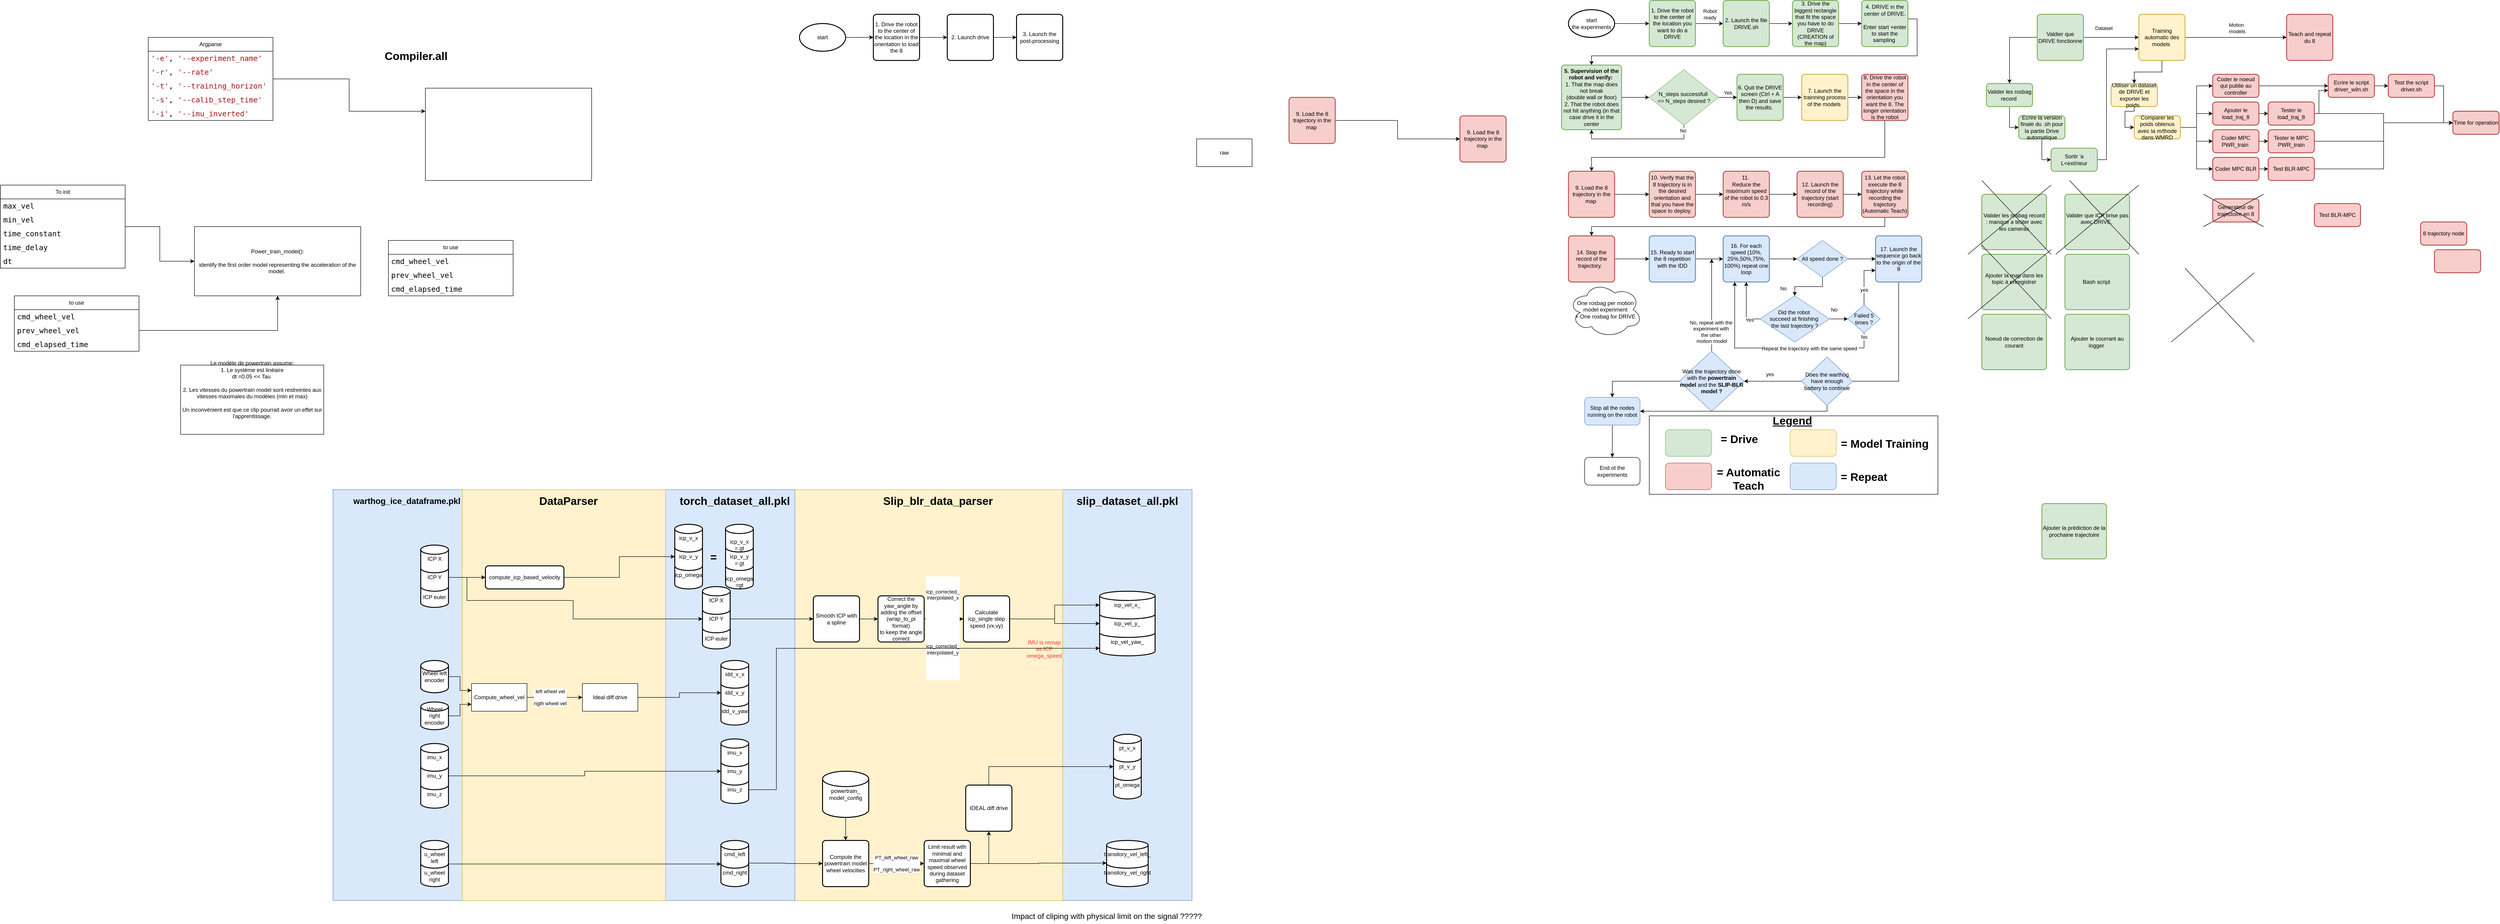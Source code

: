 <mxfile version="24.6.4" type="github">
  <diagram name="Page-1" id="3MiRiedM9orWzfm-fdRs">
    <mxGraphModel dx="2090" dy="1899" grid="1" gridSize="10" guides="1" tooltips="1" connect="1" arrows="1" fold="1" page="1" pageScale="1" pageWidth="850" pageHeight="1100" math="1" shadow="0">
      <root>
        <mxCell id="0" />
        <mxCell id="1" parent="0" />
        <mxCell id="1N3itmzZPWo3uZQeZryr-98" value="" style="group" parent="1" vertex="1" connectable="0">
          <mxGeometry x="100" y="90" width="90" height="770" as="geometry" />
        </mxCell>
        <mxCell id="EkVOCC_H8Kn-4DCEepZw-1" value="" style="rounded=0;whiteSpace=wrap;html=1;fillColor=#dae8fc;strokeColor=#6c8ebf;connectable=0;" parent="1N3itmzZPWo3uZQeZryr-98" vertex="1">
          <mxGeometry x="-190" y="-120" width="280" height="890" as="geometry" />
        </mxCell>
        <mxCell id="1N3itmzZPWo3uZQeZryr-8" value="&lt;br&gt;ICP euler" style="strokeWidth=2;html=1;shape=mxgraph.flowchart.database;whiteSpace=wrap;" parent="1N3itmzZPWo3uZQeZryr-98" vertex="1">
          <mxGeometry y="75" width="60" height="60" as="geometry" />
        </mxCell>
        <mxCell id="1N3itmzZPWo3uZQeZryr-5" value="ICP Y" style="strokeWidth=2;html=1;shape=mxgraph.flowchart.database;whiteSpace=wrap;" parent="1N3itmzZPWo3uZQeZryr-98" vertex="1">
          <mxGeometry y="40" width="60" height="60" as="geometry" />
        </mxCell>
        <mxCell id="1N3itmzZPWo3uZQeZryr-6" value="ICP X" style="strokeWidth=2;html=1;shape=mxgraph.flowchart.database;whiteSpace=wrap;" parent="1N3itmzZPWo3uZQeZryr-98" vertex="1">
          <mxGeometry width="60" height="60" as="geometry" />
        </mxCell>
        <mxCell id="1N3itmzZPWo3uZQeZryr-55" value="&lt;h2&gt;warthog_ice_dataframe.pkl&lt;/h2&gt;" style="text;html=1;align=center;verticalAlign=middle;whiteSpace=wrap;rounded=0;" parent="1N3itmzZPWo3uZQeZryr-98" vertex="1">
          <mxGeometry x="-60" y="-110" width="60" height="30" as="geometry" />
        </mxCell>
        <mxCell id="1N3itmzZPWo3uZQeZryr-128" value="" style="rounded=0;whiteSpace=wrap;html=1;fillColor=#dae8fc;strokeColor=#6c8ebf;connectable=0;" parent="1" vertex="1">
          <mxGeometry x="1490" y="-30" width="280" height="890" as="geometry" />
        </mxCell>
        <mxCell id="1N3itmzZPWo3uZQeZryr-124" value="" style="rounded=0;whiteSpace=wrap;html=1;fillColor=#fff2cc;strokeColor=#d6b656;connectable=0;" parent="1" vertex="1">
          <mxGeometry x="910" y="-30" width="580" height="890" as="geometry" />
        </mxCell>
        <mxCell id="1N3itmzZPWo3uZQeZryr-46" value="" style="rounded=0;whiteSpace=wrap;html=1;fillColor=#dae8fc;strokeColor=#6c8ebf;connectable=0;" parent="1" vertex="1">
          <mxGeometry x="630" y="-30" width="280" height="890" as="geometry" />
        </mxCell>
        <mxCell id="1N3itmzZPWo3uZQeZryr-44" value="" style="rounded=0;whiteSpace=wrap;html=1;fillColor=#fff2cc;strokeColor=#d6b656;connectable=0;" parent="1" vertex="1">
          <mxGeometry x="190" y="-30" width="440" height="890" as="geometry" />
        </mxCell>
        <mxCell id="1N3itmzZPWo3uZQeZryr-26" style="edgeStyle=orthogonalEdgeStyle;rounded=0;orthogonalLoop=1;jettySize=auto;html=1;" parent="1" source="1N3itmzZPWo3uZQeZryr-5" target="1N3itmzZPWo3uZQeZryr-25" edge="1">
          <mxGeometry relative="1" as="geometry" />
        </mxCell>
        <mxCell id="1N3itmzZPWo3uZQeZryr-20" style="edgeStyle=orthogonalEdgeStyle;rounded=0;orthogonalLoop=1;jettySize=auto;html=1;entryX=0;entryY=0.25;entryDx=0;entryDy=0;" parent="1" source="1N3itmzZPWo3uZQeZryr-9" target="1N3itmzZPWo3uZQeZryr-19" edge="1">
          <mxGeometry relative="1" as="geometry" />
        </mxCell>
        <mxCell id="1N3itmzZPWo3uZQeZryr-9" value="Wheel left encoder" style="strokeWidth=2;html=1;shape=mxgraph.flowchart.database;whiteSpace=wrap;" parent="1" vertex="1">
          <mxGeometry x="100" y="340" width="60" height="70" as="geometry" />
        </mxCell>
        <mxCell id="1N3itmzZPWo3uZQeZryr-21" style="edgeStyle=orthogonalEdgeStyle;rounded=0;orthogonalLoop=1;jettySize=auto;html=1;entryX=0;entryY=0.75;entryDx=0;entryDy=0;" parent="1" source="1N3itmzZPWo3uZQeZryr-10" target="1N3itmzZPWo3uZQeZryr-19" edge="1">
          <mxGeometry relative="1" as="geometry" />
        </mxCell>
        <mxCell id="1N3itmzZPWo3uZQeZryr-10" value="Wheel right encoder" style="strokeWidth=2;html=1;shape=mxgraph.flowchart.database;whiteSpace=wrap;" parent="1" vertex="1">
          <mxGeometry x="100" y="430" width="60" height="60" as="geometry" />
        </mxCell>
        <mxCell id="1N3itmzZPWo3uZQeZryr-11" value="Ideal diff drive" style="rounded=0;whiteSpace=wrap;html=1;" parent="1" vertex="1">
          <mxGeometry x="450" y="390" width="120" height="60" as="geometry" />
        </mxCell>
        <mxCell id="1N3itmzZPWo3uZQeZryr-17" value="" style="group" parent="1" vertex="1" connectable="0">
          <mxGeometry x="750" y="340" width="60" height="140" as="geometry" />
        </mxCell>
        <mxCell id="1N3itmzZPWo3uZQeZryr-16" value="idd_v_yaw" style="strokeWidth=2;html=1;shape=mxgraph.flowchart.database;whiteSpace=wrap;" parent="1N3itmzZPWo3uZQeZryr-17" vertex="1">
          <mxGeometry y="80" width="60" height="60" as="geometry" />
        </mxCell>
        <mxCell id="1N3itmzZPWo3uZQeZryr-14" value="idd_v_y" style="strokeWidth=2;html=1;shape=mxgraph.flowchart.database;whiteSpace=wrap;" parent="1N3itmzZPWo3uZQeZryr-17" vertex="1">
          <mxGeometry y="40" width="60" height="60" as="geometry" />
        </mxCell>
        <mxCell id="1N3itmzZPWo3uZQeZryr-15" value="idd_v_x" style="strokeWidth=2;html=1;shape=mxgraph.flowchart.database;whiteSpace=wrap;" parent="1N3itmzZPWo3uZQeZryr-17" vertex="1">
          <mxGeometry width="60" height="60" as="geometry" />
        </mxCell>
        <mxCell id="1N3itmzZPWo3uZQeZryr-18" style="edgeStyle=orthogonalEdgeStyle;rounded=0;orthogonalLoop=1;jettySize=auto;html=1;entryX=0;entryY=0.5;entryDx=0;entryDy=0;entryPerimeter=0;" parent="1" source="1N3itmzZPWo3uZQeZryr-11" target="1N3itmzZPWo3uZQeZryr-14" edge="1">
          <mxGeometry relative="1" as="geometry" />
        </mxCell>
        <mxCell id="1N3itmzZPWo3uZQeZryr-22" style="edgeStyle=orthogonalEdgeStyle;rounded=0;orthogonalLoop=1;jettySize=auto;html=1;" parent="1" source="1N3itmzZPWo3uZQeZryr-19" target="1N3itmzZPWo3uZQeZryr-11" edge="1">
          <mxGeometry relative="1" as="geometry" />
        </mxCell>
        <mxCell id="1N3itmzZPWo3uZQeZryr-23" value="left wheel vel&lt;br&gt;&lt;br&gt;rigth wheel vel" style="edgeLabel;html=1;align=center;verticalAlign=middle;resizable=0;points=[];" parent="1N3itmzZPWo3uZQeZryr-22" vertex="1" connectable="0">
          <mxGeometry x="-0.397" y="1" relative="1" as="geometry">
            <mxPoint x="14" y="1" as="offset" />
          </mxGeometry>
        </mxCell>
        <mxCell id="1N3itmzZPWo3uZQeZryr-19" value="Compute_wheel_vel" style="rounded=0;whiteSpace=wrap;html=1;" parent="1" vertex="1">
          <mxGeometry x="210" y="390" width="120" height="60" as="geometry" />
        </mxCell>
        <mxCell id="1N3itmzZPWo3uZQeZryr-25" value="compute_icp_based_velocity" style="rounded=1;whiteSpace=wrap;html=1;absoluteArcSize=1;arcSize=14;strokeWidth=2;" parent="1" vertex="1">
          <mxGeometry x="240" y="135" width="170" height="50" as="geometry" />
        </mxCell>
        <mxCell id="1N3itmzZPWo3uZQeZryr-29" value="" style="group" parent="1" vertex="1" connectable="0">
          <mxGeometry x="650" y="45" width="60" height="140" as="geometry" />
        </mxCell>
        <mxCell id="1N3itmzZPWo3uZQeZryr-30" value="icp_omega" style="strokeWidth=2;html=1;shape=mxgraph.flowchart.database;whiteSpace=wrap;" parent="1N3itmzZPWo3uZQeZryr-29" vertex="1">
          <mxGeometry y="80" width="60" height="60" as="geometry" />
        </mxCell>
        <mxCell id="1N3itmzZPWo3uZQeZryr-31" value="icp_v_y" style="strokeWidth=2;html=1;shape=mxgraph.flowchart.database;whiteSpace=wrap;" parent="1N3itmzZPWo3uZQeZryr-29" vertex="1">
          <mxGeometry y="40" width="60" height="60" as="geometry" />
        </mxCell>
        <mxCell id="1N3itmzZPWo3uZQeZryr-32" value="icp_v_x" style="strokeWidth=2;html=1;shape=mxgraph.flowchart.database;whiteSpace=wrap;" parent="1N3itmzZPWo3uZQeZryr-29" vertex="1">
          <mxGeometry width="60" height="60" as="geometry" />
        </mxCell>
        <mxCell id="1N3itmzZPWo3uZQeZryr-33" style="edgeStyle=orthogonalEdgeStyle;rounded=0;orthogonalLoop=1;jettySize=auto;html=1;entryX=0;entryY=0.5;entryDx=0;entryDy=0;entryPerimeter=0;" parent="1" source="1N3itmzZPWo3uZQeZryr-25" target="1N3itmzZPWo3uZQeZryr-31" edge="1">
          <mxGeometry relative="1" as="geometry" />
        </mxCell>
        <mxCell id="1N3itmzZPWo3uZQeZryr-35" value="" style="group" parent="1" vertex="1" connectable="0">
          <mxGeometry x="100" y="520" width="60" height="140" as="geometry" />
        </mxCell>
        <mxCell id="1N3itmzZPWo3uZQeZryr-36" value="imu_z" style="strokeWidth=2;html=1;shape=mxgraph.flowchart.database;whiteSpace=wrap;" parent="1N3itmzZPWo3uZQeZryr-35" vertex="1">
          <mxGeometry y="80" width="60" height="60" as="geometry" />
        </mxCell>
        <mxCell id="1N3itmzZPWo3uZQeZryr-37" value="imu_y" style="strokeWidth=2;html=1;shape=mxgraph.flowchart.database;whiteSpace=wrap;" parent="1N3itmzZPWo3uZQeZryr-35" vertex="1">
          <mxGeometry y="40" width="60" height="60" as="geometry" />
        </mxCell>
        <mxCell id="1N3itmzZPWo3uZQeZryr-38" value="imu_x" style="strokeWidth=2;html=1;shape=mxgraph.flowchart.database;whiteSpace=wrap;" parent="1N3itmzZPWo3uZQeZryr-35" vertex="1">
          <mxGeometry width="60" height="60" as="geometry" />
        </mxCell>
        <mxCell id="1N3itmzZPWo3uZQeZryr-39" value="" style="group" parent="1" vertex="1" connectable="0">
          <mxGeometry x="750" y="510" width="60" height="140" as="geometry" />
        </mxCell>
        <mxCell id="1N3itmzZPWo3uZQeZryr-40" value="imu_z" style="strokeWidth=2;html=1;shape=mxgraph.flowchart.database;whiteSpace=wrap;" parent="1N3itmzZPWo3uZQeZryr-39" vertex="1">
          <mxGeometry y="80" width="60" height="60" as="geometry" />
        </mxCell>
        <mxCell id="1N3itmzZPWo3uZQeZryr-41" value="imu_y" style="strokeWidth=2;html=1;shape=mxgraph.flowchart.database;whiteSpace=wrap;" parent="1N3itmzZPWo3uZQeZryr-39" vertex="1">
          <mxGeometry y="40" width="60" height="60" as="geometry" />
        </mxCell>
        <mxCell id="1N3itmzZPWo3uZQeZryr-42" value="imu_x" style="strokeWidth=2;html=1;shape=mxgraph.flowchart.database;whiteSpace=wrap;" parent="1N3itmzZPWo3uZQeZryr-39" vertex="1">
          <mxGeometry width="60" height="60" as="geometry" />
        </mxCell>
        <mxCell id="1N3itmzZPWo3uZQeZryr-43" style="edgeStyle=orthogonalEdgeStyle;rounded=0;orthogonalLoop=1;jettySize=auto;html=1;entryX=0;entryY=0.5;entryDx=0;entryDy=0;entryPerimeter=0;" parent="1" source="1N3itmzZPWo3uZQeZryr-37" target="1N3itmzZPWo3uZQeZryr-41" edge="1">
          <mxGeometry relative="1" as="geometry" />
        </mxCell>
        <mxCell id="1N3itmzZPWo3uZQeZryr-45" value="&lt;h1&gt;DataParser&lt;/h1&gt;" style="text;html=1;align=center;verticalAlign=middle;whiteSpace=wrap;rounded=0;" parent="1" vertex="1">
          <mxGeometry x="390" y="-20" width="60" height="30" as="geometry" />
        </mxCell>
        <mxCell id="1N3itmzZPWo3uZQeZryr-47" value="" style="group" parent="1" vertex="1" connectable="0">
          <mxGeometry x="760" y="45" width="60" height="140" as="geometry" />
        </mxCell>
        <mxCell id="1N3itmzZPWo3uZQeZryr-48" value="&lt;div&gt;&lt;br&gt;&lt;/div&gt;&lt;div&gt;&lt;br&gt;&lt;/div&gt;&lt;div&gt;icp_omega&lt;/div&gt;&lt;div&gt;=gt&lt;/div&gt;" style="strokeWidth=2;html=1;shape=mxgraph.flowchart.database;whiteSpace=wrap;" parent="1N3itmzZPWo3uZQeZryr-47" vertex="1">
          <mxGeometry y="80" width="60" height="60" as="geometry" />
        </mxCell>
        <mxCell id="1N3itmzZPWo3uZQeZryr-49" value="&lt;div&gt;&lt;br&gt;&lt;/div&gt;&lt;div&gt;icp_v_y&lt;/div&gt;&lt;div&gt;= gt&lt;br&gt;&lt;/div&gt;" style="strokeWidth=2;html=1;shape=mxgraph.flowchart.database;whiteSpace=wrap;" parent="1N3itmzZPWo3uZQeZryr-47" vertex="1">
          <mxGeometry y="40" width="60" height="60" as="geometry" />
        </mxCell>
        <mxCell id="1N3itmzZPWo3uZQeZryr-50" value="&lt;div&gt;&lt;br&gt;&lt;/div&gt;&lt;div&gt;&lt;br&gt;&lt;/div&gt;&lt;div&gt;icp_v_x&lt;/div&gt;&lt;div&gt;= gt&lt;br&gt;&lt;/div&gt;" style="strokeWidth=2;html=1;shape=mxgraph.flowchart.database;whiteSpace=wrap;" parent="1N3itmzZPWo3uZQeZryr-47" vertex="1">
          <mxGeometry width="60" height="60" as="geometry" />
        </mxCell>
        <mxCell id="1N3itmzZPWo3uZQeZryr-99" style="edgeStyle=orthogonalEdgeStyle;rounded=0;orthogonalLoop=1;jettySize=auto;html=1;exitX=0.5;exitY=1;exitDx=0;exitDy=0;exitPerimeter=0;" parent="1N3itmzZPWo3uZQeZryr-47" source="1N3itmzZPWo3uZQeZryr-50" target="1N3itmzZPWo3uZQeZryr-50" edge="1">
          <mxGeometry relative="1" as="geometry" />
        </mxCell>
        <mxCell id="1N3itmzZPWo3uZQeZryr-52" value="&lt;h1&gt;=&lt;/h1&gt;" style="text;html=1;align=center;verticalAlign=middle;whiteSpace=wrap;rounded=0;" parent="1" vertex="1">
          <mxGeometry x="704" y="102" width="60" height="30" as="geometry" />
        </mxCell>
        <mxCell id="1N3itmzZPWo3uZQeZryr-53" value="&lt;h1&gt;torch_dataset_all.pkl&lt;/h1&gt;" style="text;html=1;align=center;verticalAlign=middle;whiteSpace=wrap;rounded=0;" parent="1" vertex="1">
          <mxGeometry x="750" y="-20" width="60" height="30" as="geometry" />
        </mxCell>
        <mxCell id="1N3itmzZPWo3uZQeZryr-56" value="" style="group" parent="1" vertex="1" connectable="0">
          <mxGeometry x="100" y="730" width="60" height="140" as="geometry" />
        </mxCell>
        <mxCell id="1N3itmzZPWo3uZQeZryr-58" value="&lt;div&gt;&lt;br&gt;&lt;/div&gt;&lt;div&gt;u_wheel&lt;/div&gt;right" style="strokeWidth=2;html=1;shape=mxgraph.flowchart.database;whiteSpace=wrap;" parent="1N3itmzZPWo3uZQeZryr-56" vertex="1">
          <mxGeometry y="40" width="60" height="60" as="geometry" />
        </mxCell>
        <mxCell id="1N3itmzZPWo3uZQeZryr-59" value="&lt;div&gt;&lt;br&gt;&lt;/div&gt;&lt;div&gt;u_wheel&lt;/div&gt;left" style="strokeWidth=2;html=1;shape=mxgraph.flowchart.database;whiteSpace=wrap;" parent="1N3itmzZPWo3uZQeZryr-56" vertex="1">
          <mxGeometry width="60" height="60" as="geometry" />
        </mxCell>
        <mxCell id="1N3itmzZPWo3uZQeZryr-62" value="" style="group" parent="1" vertex="1" connectable="0">
          <mxGeometry x="750" y="730" width="60" height="140" as="geometry" />
        </mxCell>
        <mxCell id="1N3itmzZPWo3uZQeZryr-67" value="" style="group" parent="1N3itmzZPWo3uZQeZryr-62" vertex="1" connectable="0">
          <mxGeometry width="60" height="100" as="geometry" />
        </mxCell>
        <mxCell id="1N3itmzZPWo3uZQeZryr-63" value="cmd_right" style="strokeWidth=2;html=1;shape=mxgraph.flowchart.database;whiteSpace=wrap;" parent="1N3itmzZPWo3uZQeZryr-67" vertex="1">
          <mxGeometry y="40" width="60" height="60" as="geometry" />
        </mxCell>
        <mxCell id="1N3itmzZPWo3uZQeZryr-65" value="cmd_left" style="strokeWidth=2;html=1;shape=mxgraph.flowchart.database;whiteSpace=wrap;" parent="1N3itmzZPWo3uZQeZryr-67" vertex="1">
          <mxGeometry width="60" height="60" as="geometry" />
        </mxCell>
        <mxCell id="1N3itmzZPWo3uZQeZryr-61" style="edgeStyle=orthogonalEdgeStyle;rounded=0;orthogonalLoop=1;jettySize=auto;html=1;entryX=0;entryY=0.85;entryDx=0;entryDy=0;entryPerimeter=0;exitX=1;exitY=0.85;exitDx=0;exitDy=0;exitPerimeter=0;" parent="1" source="1N3itmzZPWo3uZQeZryr-59" target="1N3itmzZPWo3uZQeZryr-65" edge="1">
          <mxGeometry relative="1" as="geometry">
            <mxPoint x="740" y="780" as="targetPoint" />
          </mxGeometry>
        </mxCell>
        <mxCell id="1N3itmzZPWo3uZQeZryr-72" style="edgeStyle=orthogonalEdgeStyle;rounded=0;orthogonalLoop=1;jettySize=auto;html=1;entryX=0;entryY=0.5;entryDx=0;entryDy=0;" parent="1" source="1N3itmzZPWo3uZQeZryr-66" target="1N3itmzZPWo3uZQeZryr-71" edge="1">
          <mxGeometry relative="1" as="geometry" />
        </mxCell>
        <mxCell id="1N3itmzZPWo3uZQeZryr-73" value="PT_left_wheel_raw&lt;br&gt;&lt;br&gt;PT_right_wheel_raw" style="edgeLabel;html=1;align=center;verticalAlign=middle;resizable=0;points=[];" parent="1N3itmzZPWo3uZQeZryr-72" vertex="1" connectable="0">
          <mxGeometry x="-0.648" y="1" relative="1" as="geometry">
            <mxPoint x="39" y="1" as="offset" />
          </mxGeometry>
        </mxCell>
        <mxCell id="1N3itmzZPWo3uZQeZryr-66" value="Compute the powertrain model wheel velocities" style="rounded=1;whiteSpace=wrap;html=1;absoluteArcSize=1;arcSize=14;strokeWidth=2;" parent="1" vertex="1">
          <mxGeometry x="970" y="730" width="100" height="100" as="geometry" />
        </mxCell>
        <mxCell id="1N3itmzZPWo3uZQeZryr-68" style="edgeStyle=orthogonalEdgeStyle;rounded=0;orthogonalLoop=1;jettySize=auto;html=1;exitX=1;exitY=0.15;exitDx=0;exitDy=0;exitPerimeter=0;" parent="1" source="1N3itmzZPWo3uZQeZryr-63" target="1N3itmzZPWo3uZQeZryr-66" edge="1">
          <mxGeometry relative="1" as="geometry" />
        </mxCell>
        <mxCell id="1N3itmzZPWo3uZQeZryr-70" style="edgeStyle=orthogonalEdgeStyle;rounded=0;orthogonalLoop=1;jettySize=auto;html=1;entryX=0.5;entryY=0;entryDx=0;entryDy=0;" parent="1" source="1N3itmzZPWo3uZQeZryr-69" target="1N3itmzZPWo3uZQeZryr-66" edge="1">
          <mxGeometry relative="1" as="geometry" />
        </mxCell>
        <mxCell id="1N3itmzZPWo3uZQeZryr-69" value="powertrain_&lt;br&gt;model_config" style="strokeWidth=2;html=1;shape=mxgraph.flowchart.database;whiteSpace=wrap;" parent="1" vertex="1">
          <mxGeometry x="970" y="580" width="100" height="100" as="geometry" />
        </mxCell>
        <mxCell id="1N3itmzZPWo3uZQeZryr-84" style="edgeStyle=orthogonalEdgeStyle;rounded=0;orthogonalLoop=1;jettySize=auto;html=1;entryX=0.5;entryY=1;entryDx=0;entryDy=0;exitX=1;exitY=0.5;exitDx=0;exitDy=0;" parent="1" source="1N3itmzZPWo3uZQeZryr-71" target="1N3itmzZPWo3uZQeZryr-83" edge="1">
          <mxGeometry relative="1" as="geometry" />
        </mxCell>
        <mxCell id="1N3itmzZPWo3uZQeZryr-71" value="Limit result with minimal and maximal wheel speed observed during dataset gathering" style="rounded=1;whiteSpace=wrap;html=1;absoluteArcSize=1;arcSize=14;strokeWidth=2;" parent="1" vertex="1">
          <mxGeometry x="1190" y="730" width="100" height="100" as="geometry" />
        </mxCell>
        <mxCell id="1N3itmzZPWo3uZQeZryr-74" value="" style="group" parent="1" vertex="1" connectable="0">
          <mxGeometry x="1570" y="730" width="90" height="140" as="geometry" />
        </mxCell>
        <mxCell id="1N3itmzZPWo3uZQeZryr-75" value="" style="group" parent="1N3itmzZPWo3uZQeZryr-74" vertex="1" connectable="0">
          <mxGeometry width="90" height="100" as="geometry" />
        </mxCell>
        <mxCell id="1N3itmzZPWo3uZQeZryr-80" value="" style="group" parent="1N3itmzZPWo3uZQeZryr-75" vertex="1" connectable="0">
          <mxGeometry x="15" width="90" height="100" as="geometry" />
        </mxCell>
        <mxCell id="1N3itmzZPWo3uZQeZryr-76" value="transitory_vel_right" style="strokeWidth=2;html=1;shape=mxgraph.flowchart.database;whiteSpace=wrap;" parent="1N3itmzZPWo3uZQeZryr-80" vertex="1">
          <mxGeometry y="40" width="90" height="60" as="geometry" />
        </mxCell>
        <mxCell id="1N3itmzZPWo3uZQeZryr-77" value="transitory_vel_left_" style="strokeWidth=2;html=1;shape=mxgraph.flowchart.database;whiteSpace=wrap;" parent="1N3itmzZPWo3uZQeZryr-80" vertex="1">
          <mxGeometry width="90" height="60" as="geometry" />
        </mxCell>
        <mxCell id="1N3itmzZPWo3uZQeZryr-79" style="edgeStyle=orthogonalEdgeStyle;rounded=0;orthogonalLoop=1;jettySize=auto;html=1;exitX=0.5;exitY=1;exitDx=0;exitDy=0;exitPerimeter=0;" parent="1N3itmzZPWo3uZQeZryr-80" source="1N3itmzZPWo3uZQeZryr-77" target="1N3itmzZPWo3uZQeZryr-77" edge="1">
          <mxGeometry relative="1" as="geometry" />
        </mxCell>
        <mxCell id="1N3itmzZPWo3uZQeZryr-82" style="edgeStyle=orthogonalEdgeStyle;rounded=0;orthogonalLoop=1;jettySize=auto;html=1;entryX=0;entryY=0.15;entryDx=0;entryDy=0;entryPerimeter=0;" parent="1" source="1N3itmzZPWo3uZQeZryr-71" target="1N3itmzZPWo3uZQeZryr-76" edge="1">
          <mxGeometry relative="1" as="geometry" />
        </mxCell>
        <mxCell id="1N3itmzZPWo3uZQeZryr-83" value="IDEAL diff drive" style="rounded=1;whiteSpace=wrap;html=1;absoluteArcSize=1;arcSize=14;strokeWidth=2;" parent="1" vertex="1">
          <mxGeometry x="1280" y="610" width="100" height="100" as="geometry" />
        </mxCell>
        <mxCell id="1N3itmzZPWo3uZQeZryr-92" value="" style="group" parent="1" vertex="1" connectable="0">
          <mxGeometry x="1600" y="500" width="60" height="140" as="geometry" />
        </mxCell>
        <mxCell id="1N3itmzZPWo3uZQeZryr-93" value="pt_omega" style="strokeWidth=2;html=1;shape=mxgraph.flowchart.database;whiteSpace=wrap;" parent="1N3itmzZPWo3uZQeZryr-92" vertex="1">
          <mxGeometry y="80" width="60" height="60" as="geometry" />
        </mxCell>
        <mxCell id="1N3itmzZPWo3uZQeZryr-94" value="pt_v_y" style="strokeWidth=2;html=1;shape=mxgraph.flowchart.database;whiteSpace=wrap;" parent="1N3itmzZPWo3uZQeZryr-92" vertex="1">
          <mxGeometry y="40" width="60" height="60" as="geometry" />
        </mxCell>
        <mxCell id="1N3itmzZPWo3uZQeZryr-95" value="pt_v_x" style="strokeWidth=2;html=1;shape=mxgraph.flowchart.database;whiteSpace=wrap;" parent="1N3itmzZPWo3uZQeZryr-92" vertex="1">
          <mxGeometry width="60" height="60" as="geometry" />
        </mxCell>
        <mxCell id="1N3itmzZPWo3uZQeZryr-96" style="edgeStyle=orthogonalEdgeStyle;rounded=0;orthogonalLoop=1;jettySize=auto;html=1;entryX=0;entryY=0.5;entryDx=0;entryDy=0;entryPerimeter=0;exitX=0.5;exitY=0;exitDx=0;exitDy=0;" parent="1" source="1N3itmzZPWo3uZQeZryr-83" target="1N3itmzZPWo3uZQeZryr-94" edge="1">
          <mxGeometry relative="1" as="geometry">
            <mxPoint x="1330.04" y="590" as="sourcePoint" />
            <Array as="points">
              <mxPoint x="1330" y="570" />
            </Array>
          </mxGeometry>
        </mxCell>
        <mxCell id="1N3itmzZPWo3uZQeZryr-97" value="Impact of cliping with physical limit on the signal ?????" style="text;html=1;align=center;verticalAlign=middle;resizable=0;points=[];autosize=1;strokeColor=none;fillColor=none;fontSize=17;" parent="1" vertex="1">
          <mxGeometry x="1370" y="880" width="430" height="30" as="geometry" />
        </mxCell>
        <mxCell id="1N3itmzZPWo3uZQeZryr-101" value="" style="group" parent="1" vertex="1" connectable="0">
          <mxGeometry x="710" y="180" width="60" height="135" as="geometry" />
        </mxCell>
        <mxCell id="1N3itmzZPWo3uZQeZryr-102" value="&lt;br&gt;ICP euler" style="strokeWidth=2;html=1;shape=mxgraph.flowchart.database;whiteSpace=wrap;" parent="1N3itmzZPWo3uZQeZryr-101" vertex="1">
          <mxGeometry y="75" width="60" height="60" as="geometry" />
        </mxCell>
        <mxCell id="1N3itmzZPWo3uZQeZryr-104" value="ICP Y" style="strokeWidth=2;html=1;shape=mxgraph.flowchart.database;whiteSpace=wrap;" parent="1N3itmzZPWo3uZQeZryr-101" vertex="1">
          <mxGeometry y="40" width="60" height="60" as="geometry" />
        </mxCell>
        <mxCell id="1N3itmzZPWo3uZQeZryr-105" value="ICP X" style="strokeWidth=2;html=1;shape=mxgraph.flowchart.database;whiteSpace=wrap;" parent="1N3itmzZPWo3uZQeZryr-101" vertex="1">
          <mxGeometry width="60" height="60" as="geometry" />
        </mxCell>
        <mxCell id="1N3itmzZPWo3uZQeZryr-100" style="edgeStyle=orthogonalEdgeStyle;rounded=0;orthogonalLoop=1;jettySize=auto;html=1;exitX=1;exitY=0.5;exitDx=0;exitDy=0;exitPerimeter=0;entryX=0;entryY=0.5;entryDx=0;entryDy=0;entryPerimeter=0;" parent="1" source="1N3itmzZPWo3uZQeZryr-5" target="1N3itmzZPWo3uZQeZryr-104" edge="1">
          <mxGeometry relative="1" as="geometry">
            <mxPoint x="680" y="210" as="targetPoint" />
            <Array as="points">
              <mxPoint x="200" y="160" />
              <mxPoint x="200" y="210" />
              <mxPoint x="430" y="210" />
              <mxPoint x="430" y="250" />
            </Array>
          </mxGeometry>
        </mxCell>
        <mxCell id="1N3itmzZPWo3uZQeZryr-109" style="edgeStyle=orthogonalEdgeStyle;rounded=0;orthogonalLoop=1;jettySize=auto;html=1;entryX=0;entryY=0.5;entryDx=0;entryDy=0;" parent="1" source="1N3itmzZPWo3uZQeZryr-106" target="1N3itmzZPWo3uZQeZryr-108" edge="1">
          <mxGeometry relative="1" as="geometry" />
        </mxCell>
        <mxCell id="1N3itmzZPWo3uZQeZryr-106" value="Smooth ICP with a spline " style="rounded=1;whiteSpace=wrap;html=1;absoluteArcSize=1;arcSize=14;strokeWidth=2;" parent="1" vertex="1">
          <mxGeometry x="950" y="200" width="100" height="100" as="geometry" />
        </mxCell>
        <mxCell id="1N3itmzZPWo3uZQeZryr-107" style="edgeStyle=orthogonalEdgeStyle;rounded=0;orthogonalLoop=1;jettySize=auto;html=1;" parent="1" source="1N3itmzZPWo3uZQeZryr-104" target="1N3itmzZPWo3uZQeZryr-106" edge="1">
          <mxGeometry relative="1" as="geometry" />
        </mxCell>
        <mxCell id="1N3itmzZPWo3uZQeZryr-118" value="&lt;div&gt;&lt;br&gt;&lt;/div&gt;&lt;div&gt;&lt;br&gt;&lt;/div&gt;&lt;div&gt;icp_corrected_&lt;/div&gt;&lt;div&gt;interpolated_x&lt;/div&gt;&lt;div&gt;&lt;br&gt;&lt;br&gt;&lt;/div&gt;&lt;br&gt;&lt;br&gt;&lt;div&gt;&lt;br&gt;&lt;/div&gt;&lt;div&gt;&lt;br&gt;&lt;/div&gt;&lt;div&gt;&lt;br&gt;&lt;/div&gt;&lt;div&gt;icp_corrected_&lt;/div&gt;&lt;div&gt;interpolated_y&lt;/div&gt;&lt;div&gt;&lt;br&gt;&lt;br&gt;&lt;br&gt;&lt;br&gt;&lt;/div&gt;" style="edgeStyle=orthogonalEdgeStyle;rounded=0;orthogonalLoop=1;jettySize=auto;html=1;" parent="1" source="1N3itmzZPWo3uZQeZryr-108" target="1N3itmzZPWo3uZQeZryr-117" edge="1">
          <mxGeometry x="-0.059" y="-20" relative="1" as="geometry">
            <mxPoint as="offset" />
          </mxGeometry>
        </mxCell>
        <mxCell id="1N3itmzZPWo3uZQeZryr-108" value="&lt;div&gt;Correct the yaw_angle by adding the offset (wrap_to_pi format)&lt;/div&gt;&lt;div&gt;to keep the angle correct&lt;br&gt; &lt;/div&gt;" style="rounded=1;whiteSpace=wrap;html=1;absoluteArcSize=1;arcSize=14;strokeWidth=2;" parent="1" vertex="1">
          <mxGeometry x="1090" y="200" width="100" height="100" as="geometry" />
        </mxCell>
        <mxCell id="1N3itmzZPWo3uZQeZryr-110" value="" style="group" parent="1" vertex="1" connectable="0">
          <mxGeometry x="1570" y="190" width="120" height="140" as="geometry" />
        </mxCell>
        <mxCell id="1N3itmzZPWo3uZQeZryr-111" value="icp_vel_yaw_" style="strokeWidth=2;html=1;shape=mxgraph.flowchart.database;whiteSpace=wrap;" parent="1N3itmzZPWo3uZQeZryr-110" vertex="1">
          <mxGeometry y="80" width="120" height="60" as="geometry" />
        </mxCell>
        <mxCell id="1N3itmzZPWo3uZQeZryr-112" value="icp_vel_y_" style="strokeWidth=2;html=1;shape=mxgraph.flowchart.database;whiteSpace=wrap;" parent="1N3itmzZPWo3uZQeZryr-110" vertex="1">
          <mxGeometry y="40" width="120" height="60" as="geometry" />
        </mxCell>
        <mxCell id="1N3itmzZPWo3uZQeZryr-113" value="icp_vel_x_" style="strokeWidth=2;html=1;shape=mxgraph.flowchart.database;whiteSpace=wrap;" parent="1N3itmzZPWo3uZQeZryr-110" vertex="1">
          <mxGeometry width="120" height="60" as="geometry" />
        </mxCell>
        <mxCell id="1N3itmzZPWo3uZQeZryr-114" style="edgeStyle=orthogonalEdgeStyle;rounded=0;orthogonalLoop=1;jettySize=auto;html=1;exitX=0.5;exitY=1;exitDx=0;exitDy=0;exitPerimeter=0;" parent="1N3itmzZPWo3uZQeZryr-110" source="1N3itmzZPWo3uZQeZryr-113" target="1N3itmzZPWo3uZQeZryr-113" edge="1">
          <mxGeometry relative="1" as="geometry" />
        </mxCell>
        <mxCell id="1N3itmzZPWo3uZQeZryr-120" style="edgeStyle=orthogonalEdgeStyle;rounded=0;orthogonalLoop=1;jettySize=auto;html=1;" parent="1" source="1N3itmzZPWo3uZQeZryr-117" target="1N3itmzZPWo3uZQeZryr-112" edge="1">
          <mxGeometry relative="1" as="geometry" />
        </mxCell>
        <mxCell id="1N3itmzZPWo3uZQeZryr-117" value="Calculate icp_single step speed (vx,vy)" style="rounded=1;whiteSpace=wrap;html=1;absoluteArcSize=1;arcSize=14;strokeWidth=2;" parent="1" vertex="1">
          <mxGeometry x="1275" y="200" width="100" height="100" as="geometry" />
        </mxCell>
        <mxCell id="1N3itmzZPWo3uZQeZryr-119" style="edgeStyle=orthogonalEdgeStyle;rounded=0;orthogonalLoop=1;jettySize=auto;html=1;entryX=0;entryY=0.5;entryDx=0;entryDy=0;entryPerimeter=0;" parent="1" source="1N3itmzZPWo3uZQeZryr-117" target="1N3itmzZPWo3uZQeZryr-113" edge="1">
          <mxGeometry relative="1" as="geometry" />
        </mxCell>
        <mxCell id="1N3itmzZPWo3uZQeZryr-122" value="IMU is remap as ICP omega_speed" style="text;html=1;align=center;verticalAlign=middle;whiteSpace=wrap;rounded=0;fontColor=#FF3333;" parent="1" vertex="1">
          <mxGeometry x="1420" y="300" width="60" height="30" as="geometry" />
        </mxCell>
        <mxCell id="1N3itmzZPWo3uZQeZryr-123" style="edgeStyle=orthogonalEdgeStyle;rounded=0;orthogonalLoop=1;jettySize=auto;html=1;entryX=0;entryY=0.728;entryDx=0;entryDy=0;entryPerimeter=0;" parent="1" source="1N3itmzZPWo3uZQeZryr-40" target="1N3itmzZPWo3uZQeZryr-111" edge="1">
          <mxGeometry relative="1" as="geometry">
            <Array as="points">
              <mxPoint x="870" y="620" />
              <mxPoint x="870" y="314" />
            </Array>
          </mxGeometry>
        </mxCell>
        <mxCell id="1N3itmzZPWo3uZQeZryr-125" value="&lt;h1&gt;Slip_blr_data_parser&lt;/h1&gt;" style="text;html=1;align=center;verticalAlign=middle;whiteSpace=wrap;rounded=0;" parent="1" vertex="1">
          <mxGeometry x="1190" y="-20" width="60" height="30" as="geometry" />
        </mxCell>
        <mxCell id="1N3itmzZPWo3uZQeZryr-129" value="&lt;h1&gt;slip_dataset_all.pkl&lt;/h1&gt;" style="text;html=1;align=center;verticalAlign=middle;whiteSpace=wrap;rounded=0;" parent="1" vertex="1">
          <mxGeometry x="1600" y="-20" width="60" height="30" as="geometry" />
        </mxCell>
        <mxCell id="vStoJOlkjI1H_8jb6yWU-1" value="&lt;h1 style=&quot;margin-top: 0px;&quot;&gt;Compiler.all&lt;/h1&gt;&lt;p&gt;&lt;br&gt;&lt;/p&gt;" style="text;html=1;whiteSpace=wrap;overflow=hidden;rounded=0;" parent="1" vertex="1">
          <mxGeometry x="20" y="-990" width="150" height="30" as="geometry" />
        </mxCell>
        <mxCell id="vStoJOlkjI1H_8jb6yWU-2" value="" style="rounded=0;whiteSpace=wrap;html=1;" parent="1" vertex="1">
          <mxGeometry x="110" y="-900" width="360" height="200" as="geometry" />
        </mxCell>
        <mxCell id="vStoJOlkjI1H_8jb6yWU-10" style="edgeStyle=orthogonalEdgeStyle;rounded=0;orthogonalLoop=1;jettySize=auto;html=1;entryX=0;entryY=0.25;entryDx=0;entryDy=0;" parent="1" source="vStoJOlkjI1H_8jb6yWU-4" target="vStoJOlkjI1H_8jb6yWU-2" edge="1">
          <mxGeometry relative="1" as="geometry" />
        </mxCell>
        <mxCell id="vStoJOlkjI1H_8jb6yWU-4" value="Argparse" style="swimlane;fontStyle=0;childLayout=stackLayout;horizontal=1;startSize=30;horizontalStack=0;resizeParent=1;resizeParentMax=0;resizeLast=0;collapsible=1;marginBottom=0;whiteSpace=wrap;html=1;" parent="1" vertex="1">
          <mxGeometry x="-490" y="-1010" width="270" height="180" as="geometry" />
        </mxCell>
        <mxCell id="vStoJOlkjI1H_8jb6yWU-5" value="&lt;div style=&quot;color: #000000;background-color: #ffffff;font-family: &#39;Droid Sans Mono&#39;, &#39;monospace&#39;, monospace;font-weight: normal;font-size: 16px;line-height: 22px;white-space: pre;&quot;&gt;&lt;div&gt;&lt;span style=&quot;color: #a31515;&quot;&gt;&#39;-e&#39;&lt;/span&gt;&lt;span style=&quot;color: #000000;&quot;&gt;, &lt;/span&gt;&lt;span style=&quot;color: #a31515;&quot;&gt;&#39;--experiment_name&#39;&lt;/span&gt;&lt;/div&gt;&lt;/div&gt;" style="text;strokeColor=none;fillColor=none;align=left;verticalAlign=middle;spacingLeft=4;spacingRight=4;overflow=hidden;points=[[0,0.5],[1,0.5]];portConstraint=eastwest;rotatable=0;whiteSpace=wrap;html=1;" parent="vStoJOlkjI1H_8jb6yWU-4" vertex="1">
          <mxGeometry y="30" width="270" height="30" as="geometry" />
        </mxCell>
        <mxCell id="vStoJOlkjI1H_8jb6yWU-6" value="&lt;div style=&quot;color: #000000;background-color: #ffffff;font-family: &#39;Droid Sans Mono&#39;, &#39;monospace&#39;, monospace;font-weight: normal;font-size: 16px;line-height: 22px;white-space: pre;&quot;&gt;&lt;div&gt;&lt;span style=&quot;color: #a31515;&quot;&gt;&#39;-r&#39;&lt;/span&gt;&lt;span style=&quot;color: #000000;&quot;&gt;, &lt;/span&gt;&lt;span style=&quot;color: #a31515;&quot;&gt;&#39;--rate&#39;&lt;/span&gt;&lt;/div&gt;&lt;/div&gt;" style="text;strokeColor=none;fillColor=none;align=left;verticalAlign=middle;spacingLeft=4;spacingRight=4;overflow=hidden;points=[[0,0.5],[1,0.5]];portConstraint=eastwest;rotatable=0;whiteSpace=wrap;html=1;" parent="vStoJOlkjI1H_8jb6yWU-4" vertex="1">
          <mxGeometry y="60" width="270" height="30" as="geometry" />
        </mxCell>
        <mxCell id="vStoJOlkjI1H_8jb6yWU-7" value="&lt;div style=&quot;color: #000000;background-color: #ffffff;font-family: &#39;Droid Sans Mono&#39;, &#39;monospace&#39;, monospace;font-weight: normal;font-size: 16px;line-height: 22px;white-space: pre;&quot;&gt;&lt;div&gt;&lt;span style=&quot;color: #a31515;&quot;&gt;&#39;-t&#39;&lt;/span&gt;&lt;span style=&quot;color: #000000;&quot;&gt;, &lt;/span&gt;&lt;span style=&quot;color: #a31515;&quot;&gt;&#39;--training_horizon&#39;&lt;/span&gt;&lt;/div&gt;&lt;/div&gt;" style="text;strokeColor=none;fillColor=none;align=left;verticalAlign=middle;spacingLeft=4;spacingRight=4;overflow=hidden;points=[[0,0.5],[1,0.5]];portConstraint=eastwest;rotatable=0;whiteSpace=wrap;html=1;" parent="vStoJOlkjI1H_8jb6yWU-4" vertex="1">
          <mxGeometry y="90" width="270" height="30" as="geometry" />
        </mxCell>
        <mxCell id="vStoJOlkjI1H_8jb6yWU-8" value="&lt;div style=&quot;color: #000000;background-color: #ffffff;font-family: &#39;Droid Sans Mono&#39;, &#39;monospace&#39;, monospace;font-weight: normal;font-size: 16px;line-height: 22px;white-space: pre;&quot;&gt;&lt;div&gt;&lt;span style=&quot;color: #a31515;&quot;&gt;&#39;-s&#39;&lt;/span&gt;&lt;span style=&quot;color: #000000;&quot;&gt;, &lt;/span&gt;&lt;span style=&quot;color: #a31515;&quot;&gt;&#39;--calib_step_time&#39;&lt;/span&gt;&lt;/div&gt;&lt;/div&gt;" style="text;strokeColor=none;fillColor=none;align=left;verticalAlign=middle;spacingLeft=4;spacingRight=4;overflow=hidden;points=[[0,0.5],[1,0.5]];portConstraint=eastwest;rotatable=0;whiteSpace=wrap;html=1;" parent="vStoJOlkjI1H_8jb6yWU-4" vertex="1">
          <mxGeometry y="120" width="270" height="30" as="geometry" />
        </mxCell>
        <mxCell id="vStoJOlkjI1H_8jb6yWU-9" value="&lt;div style=&quot;color: #000000;background-color: #ffffff;font-family: &#39;Droid Sans Mono&#39;, &#39;monospace&#39;, monospace;font-weight: normal;font-size: 16px;line-height: 22px;white-space: pre;&quot;&gt;&lt;div&gt;&lt;span style=&quot;color: #a31515;&quot;&gt;&#39;-i&#39;&lt;/span&gt;&lt;span style=&quot;color: #000000;&quot;&gt;, &lt;/span&gt;&lt;span style=&quot;color: #a31515;&quot;&gt;&#39;--imu_inverted&#39;&lt;/span&gt;&lt;/div&gt;&lt;/div&gt;" style="text;strokeColor=none;fillColor=none;align=left;verticalAlign=middle;spacingLeft=4;spacingRight=4;overflow=hidden;points=[[0,0.5],[1,0.5]];portConstraint=eastwest;rotatable=0;whiteSpace=wrap;html=1;" parent="vStoJOlkjI1H_8jb6yWU-4" vertex="1">
          <mxGeometry y="150" width="270" height="30" as="geometry" />
        </mxCell>
        <mxCell id="vStoJOlkjI1H_8jb6yWU-11" value="&lt;div&gt;Le modèle de powertrain assume: &lt;br&gt;&lt;/div&gt;&lt;div&gt;1. Le système est linéaire &lt;br&gt;&lt;/div&gt;&lt;div&gt;dt =0.05 &amp;lt;&amp;lt; Tau&amp;nbsp;&lt;/div&gt;&lt;div&gt;&lt;br&gt;&lt;/div&gt;&lt;div&gt;2. Les vitesses du powertrain model sont restreintes aux vitesses maximales du modèles (min et max)&lt;/div&gt;&lt;div&gt;&lt;br&gt;Un inconvénient est que ce clip pourrait avoir un effet sur l&#39;apprentissage. &lt;br&gt;&lt;/div&gt;&lt;div&gt;&lt;br&gt;&lt;/div&gt;&lt;div&gt;&lt;br&gt;&lt;/div&gt;&lt;div&gt;&lt;br&gt;&lt;/div&gt;" style="rounded=0;whiteSpace=wrap;html=1;" parent="1" vertex="1">
          <mxGeometry x="-420" y="-300" width="310" height="150" as="geometry" />
        </mxCell>
        <mxCell id="_eBxwl0XhEULFbf9w6uF-1" value="Power_train_model():&lt;div&gt;&lt;br&gt;&lt;/div&gt;&lt;div&gt;identify the first order model representing the acceleration of the model.&amp;nbsp;&lt;/div&gt;" style="rounded=0;whiteSpace=wrap;html=1;" parent="1" vertex="1">
          <mxGeometry x="-390" y="-600" width="360" height="150" as="geometry" />
        </mxCell>
        <mxCell id="_eBxwl0XhEULFbf9w6uF-2" value="to use" style="swimlane;fontStyle=0;childLayout=stackLayout;horizontal=1;startSize=30;horizontalStack=0;resizeParent=1;resizeParentMax=0;resizeLast=0;collapsible=1;marginBottom=0;whiteSpace=wrap;html=1;" parent="1" vertex="1">
          <mxGeometry x="-780" y="-450" width="270" height="120" as="geometry" />
        </mxCell>
        <mxCell id="_eBxwl0XhEULFbf9w6uF-3" value="&lt;div style=&quot;color: #000000;background-color: #ffffff;font-family: &#39;Droid Sans Mono&#39;, &#39;monospace&#39;, monospace;font-weight: normal;font-size: 16px;line-height: 22px;white-space: pre;&quot;&gt;&lt;div style=&quot;line-height: 22px;&quot;&gt;cmd_wheel_vel&lt;/div&gt;&lt;/div&gt;" style="text;strokeColor=none;fillColor=none;align=left;verticalAlign=middle;spacingLeft=4;spacingRight=4;overflow=hidden;points=[[0,0.5],[1,0.5]];portConstraint=eastwest;rotatable=0;whiteSpace=wrap;html=1;" parent="_eBxwl0XhEULFbf9w6uF-2" vertex="1">
          <mxGeometry y="30" width="270" height="30" as="geometry" />
        </mxCell>
        <mxCell id="_eBxwl0XhEULFbf9w6uF-4" value="&lt;div style=&quot;color: #000000;background-color: #ffffff;font-family: &#39;Droid Sans Mono&#39;, &#39;monospace&#39;, monospace;font-weight: normal;font-size: 16px;line-height: 22px;white-space: pre;&quot;&gt;&lt;div style=&quot;line-height: 22px;&quot;&gt;prev_wheel_vel&lt;/div&gt;&lt;/div&gt;" style="text;strokeColor=none;fillColor=none;align=left;verticalAlign=middle;spacingLeft=4;spacingRight=4;overflow=hidden;points=[[0,0.5],[1,0.5]];portConstraint=eastwest;rotatable=0;whiteSpace=wrap;html=1;" parent="_eBxwl0XhEULFbf9w6uF-2" vertex="1">
          <mxGeometry y="60" width="270" height="30" as="geometry" />
        </mxCell>
        <mxCell id="_eBxwl0XhEULFbf9w6uF-5" value="&lt;div style=&quot;color: #000000;background-color: #ffffff;font-family: &#39;Droid Sans Mono&#39;, &#39;monospace&#39;, monospace;font-weight: normal;font-size: 16px;line-height: 22px;white-space: pre;&quot;&gt;&lt;div style=&quot;line-height: 22px;&quot;&gt;cmd_elapsed_time&lt;/div&gt;&lt;/div&gt;" style="text;strokeColor=none;fillColor=none;align=left;verticalAlign=middle;spacingLeft=4;spacingRight=4;overflow=hidden;points=[[0,0.5],[1,0.5]];portConstraint=eastwest;rotatable=0;whiteSpace=wrap;html=1;" parent="_eBxwl0XhEULFbf9w6uF-2" vertex="1">
          <mxGeometry y="90" width="270" height="30" as="geometry" />
        </mxCell>
        <mxCell id="_eBxwl0XhEULFbf9w6uF-8" style="edgeStyle=orthogonalEdgeStyle;rounded=0;orthogonalLoop=1;jettySize=auto;html=1;" parent="1" source="_eBxwl0XhEULFbf9w6uF-4" target="_eBxwl0XhEULFbf9w6uF-1" edge="1">
          <mxGeometry relative="1" as="geometry" />
        </mxCell>
        <mxCell id="_eBxwl0XhEULFbf9w6uF-9" value="to use" style="swimlane;fontStyle=0;childLayout=stackLayout;horizontal=1;startSize=30;horizontalStack=0;resizeParent=1;resizeParentMax=0;resizeLast=0;collapsible=1;marginBottom=0;whiteSpace=wrap;html=1;" parent="1" vertex="1">
          <mxGeometry x="30" y="-570" width="270" height="120" as="geometry" />
        </mxCell>
        <mxCell id="_eBxwl0XhEULFbf9w6uF-10" value="&lt;div style=&quot;color: #000000;background-color: #ffffff;font-family: &#39;Droid Sans Mono&#39;, &#39;monospace&#39;, monospace;font-weight: normal;font-size: 16px;line-height: 22px;white-space: pre;&quot;&gt;&lt;div style=&quot;line-height: 22px;&quot;&gt;cmd_wheel_vel&lt;/div&gt;&lt;/div&gt;" style="text;strokeColor=none;fillColor=none;align=left;verticalAlign=middle;spacingLeft=4;spacingRight=4;overflow=hidden;points=[[0,0.5],[1,0.5]];portConstraint=eastwest;rotatable=0;whiteSpace=wrap;html=1;" parent="_eBxwl0XhEULFbf9w6uF-9" vertex="1">
          <mxGeometry y="30" width="270" height="30" as="geometry" />
        </mxCell>
        <mxCell id="_eBxwl0XhEULFbf9w6uF-11" value="&lt;div style=&quot;color: #000000;background-color: #ffffff;font-family: &#39;Droid Sans Mono&#39;, &#39;monospace&#39;, monospace;font-weight: normal;font-size: 16px;line-height: 22px;white-space: pre;&quot;&gt;&lt;div style=&quot;line-height: 22px;&quot;&gt;prev_wheel_vel&lt;/div&gt;&lt;/div&gt;" style="text;strokeColor=none;fillColor=none;align=left;verticalAlign=middle;spacingLeft=4;spacingRight=4;overflow=hidden;points=[[0,0.5],[1,0.5]];portConstraint=eastwest;rotatable=0;whiteSpace=wrap;html=1;" parent="_eBxwl0XhEULFbf9w6uF-9" vertex="1">
          <mxGeometry y="60" width="270" height="30" as="geometry" />
        </mxCell>
        <mxCell id="_eBxwl0XhEULFbf9w6uF-12" value="&lt;div style=&quot;color: #000000;background-color: #ffffff;font-family: &#39;Droid Sans Mono&#39;, &#39;monospace&#39;, monospace;font-weight: normal;font-size: 16px;line-height: 22px;white-space: pre;&quot;&gt;&lt;div style=&quot;line-height: 22px;&quot;&gt;cmd_elapsed_time&lt;/div&gt;&lt;/div&gt;" style="text;strokeColor=none;fillColor=none;align=left;verticalAlign=middle;spacingLeft=4;spacingRight=4;overflow=hidden;points=[[0,0.5],[1,0.5]];portConstraint=eastwest;rotatable=0;whiteSpace=wrap;html=1;" parent="_eBxwl0XhEULFbf9w6uF-9" vertex="1">
          <mxGeometry y="90" width="270" height="30" as="geometry" />
        </mxCell>
        <mxCell id="_eBxwl0XhEULFbf9w6uF-17" style="edgeStyle=orthogonalEdgeStyle;rounded=0;orthogonalLoop=1;jettySize=auto;html=1;" parent="1" source="_eBxwl0XhEULFbf9w6uF-13" target="_eBxwl0XhEULFbf9w6uF-1" edge="1">
          <mxGeometry relative="1" as="geometry" />
        </mxCell>
        <mxCell id="_eBxwl0XhEULFbf9w6uF-13" value="To init" style="swimlane;fontStyle=0;childLayout=stackLayout;horizontal=1;startSize=30;horizontalStack=0;resizeParent=1;resizeParentMax=0;resizeLast=0;collapsible=1;marginBottom=0;whiteSpace=wrap;html=1;" parent="1" vertex="1">
          <mxGeometry x="-810" y="-690" width="270" height="180" as="geometry" />
        </mxCell>
        <mxCell id="_eBxwl0XhEULFbf9w6uF-15" value="&lt;div style=&quot;color: #000000;background-color: #ffffff;font-family: &#39;Droid Sans Mono&#39;, &#39;monospace&#39;, monospace;font-weight: normal;font-size: 16px;line-height: 22px;white-space: pre;&quot;&gt;&lt;div style=&quot;line-height: 22px;&quot;&gt;&lt;div style=&quot;line-height: 22px;&quot;&gt;max_vel&lt;/div&gt;&lt;/div&gt;&lt;/div&gt;" style="text;strokeColor=none;fillColor=none;align=left;verticalAlign=middle;spacingLeft=4;spacingRight=4;overflow=hidden;points=[[0,0.5],[1,0.5]];portConstraint=eastwest;rotatable=0;whiteSpace=wrap;html=1;" parent="_eBxwl0XhEULFbf9w6uF-13" vertex="1">
          <mxGeometry y="30" width="270" height="30" as="geometry" />
        </mxCell>
        <mxCell id="_eBxwl0XhEULFbf9w6uF-14" value="&lt;div style=&quot;color: #000000;background-color: #ffffff;font-family: &#39;Droid Sans Mono&#39;, &#39;monospace&#39;, monospace;font-weight: normal;font-size: 16px;line-height: 22px;white-space: pre;&quot;&gt;&lt;div style=&quot;line-height: 22px;&quot;&gt;&lt;div style=&quot;line-height: 22px;&quot;&gt;min_vel&lt;/div&gt;&lt;/div&gt;&lt;/div&gt;" style="text;strokeColor=none;fillColor=none;align=left;verticalAlign=middle;spacingLeft=4;spacingRight=4;overflow=hidden;points=[[0,0.5],[1,0.5]];portConstraint=eastwest;rotatable=0;whiteSpace=wrap;html=1;" parent="_eBxwl0XhEULFbf9w6uF-13" vertex="1">
          <mxGeometry y="60" width="270" height="30" as="geometry" />
        </mxCell>
        <mxCell id="_eBxwl0XhEULFbf9w6uF-16" value="&lt;div style=&quot;color: #000000;background-color: #ffffff;font-family: &#39;Droid Sans Mono&#39;, &#39;monospace&#39;, monospace;font-weight: normal;font-size: 16px;line-height: 22px;white-space: pre;&quot;&gt;&lt;div style=&quot;line-height: 22px;&quot;&gt;&lt;div style=&quot;line-height: 22px;&quot;&gt;time_constant&lt;/div&gt;&lt;/div&gt;&lt;/div&gt;" style="text;strokeColor=none;fillColor=none;align=left;verticalAlign=middle;spacingLeft=4;spacingRight=4;overflow=hidden;points=[[0,0.5],[1,0.5]];portConstraint=eastwest;rotatable=0;whiteSpace=wrap;html=1;" parent="_eBxwl0XhEULFbf9w6uF-13" vertex="1">
          <mxGeometry y="90" width="270" height="30" as="geometry" />
        </mxCell>
        <mxCell id="_eBxwl0XhEULFbf9w6uF-18" value="&lt;div style=&quot;color: #000000;background-color: #ffffff;font-family: &#39;Droid Sans Mono&#39;, &#39;monospace&#39;, monospace;font-weight: normal;font-size: 16px;line-height: 22px;white-space: pre;&quot;&gt;&lt;div style=&quot;line-height: 22px;&quot;&gt;&lt;div style=&quot;line-height: 22px;&quot;&gt;&lt;div style=&quot;line-height: 22px;&quot;&gt;time_delay&lt;/div&gt;&lt;/div&gt;&lt;/div&gt;&lt;/div&gt;" style="text;strokeColor=none;fillColor=none;align=left;verticalAlign=middle;spacingLeft=4;spacingRight=4;overflow=hidden;points=[[0,0.5],[1,0.5]];portConstraint=eastwest;rotatable=0;whiteSpace=wrap;html=1;" parent="_eBxwl0XhEULFbf9w6uF-13" vertex="1">
          <mxGeometry y="120" width="270" height="30" as="geometry" />
        </mxCell>
        <mxCell id="_eBxwl0XhEULFbf9w6uF-20" value="&lt;div style=&quot;color: #000000;background-color: #ffffff;font-family: &#39;Droid Sans Mono&#39;, &#39;monospace&#39;, monospace;font-weight: normal;font-size: 16px;line-height: 22px;white-space: pre;&quot;&gt;&lt;div style=&quot;line-height: 22px;&quot;&gt;&lt;div style=&quot;line-height: 22px;&quot;&gt;&lt;div style=&quot;line-height: 22px;&quot;&gt;dt&lt;br&gt;&lt;/div&gt;&lt;/div&gt;&lt;/div&gt;&lt;/div&gt;" style="text;strokeColor=none;fillColor=none;align=left;verticalAlign=middle;spacingLeft=4;spacingRight=4;overflow=hidden;points=[[0,0.5],[1,0.5]];portConstraint=eastwest;rotatable=0;whiteSpace=wrap;html=1;" parent="_eBxwl0XhEULFbf9w6uF-13" vertex="1">
          <mxGeometry y="150" width="270" height="30" as="geometry" />
        </mxCell>
        <mxCell id="dp0tmqYZom0lpCCGl1Be-3" style="edgeStyle=orthogonalEdgeStyle;rounded=0;orthogonalLoop=1;jettySize=auto;html=1;entryX=0;entryY=0.5;entryDx=0;entryDy=0;" parent="1" source="dp0tmqYZom0lpCCGl1Be-1" target="dp0tmqYZom0lpCCGl1Be-2" edge="1">
          <mxGeometry relative="1" as="geometry" />
        </mxCell>
        <mxCell id="dp0tmqYZom0lpCCGl1Be-1" value="start" style="strokeWidth=2;html=1;shape=mxgraph.flowchart.start_1;whiteSpace=wrap;" parent="1" vertex="1">
          <mxGeometry x="920" y="-1040" width="100" height="60" as="geometry" />
        </mxCell>
        <mxCell id="dp0tmqYZom0lpCCGl1Be-5" style="edgeStyle=orthogonalEdgeStyle;rounded=0;orthogonalLoop=1;jettySize=auto;html=1;" parent="1" source="dp0tmqYZom0lpCCGl1Be-2" target="dp0tmqYZom0lpCCGl1Be-4" edge="1">
          <mxGeometry relative="1" as="geometry" />
        </mxCell>
        <mxCell id="dp0tmqYZom0lpCCGl1Be-2" value="1. Drive the robot to the center of the location in the orientation to load the 8" style="rounded=1;whiteSpace=wrap;html=1;absoluteArcSize=1;arcSize=14;strokeWidth=2;" parent="1" vertex="1">
          <mxGeometry x="1080" y="-1060" width="100" height="100" as="geometry" />
        </mxCell>
        <mxCell id="dp0tmqYZom0lpCCGl1Be-7" value="" style="edgeStyle=orthogonalEdgeStyle;rounded=0;orthogonalLoop=1;jettySize=auto;html=1;" parent="1" source="dp0tmqYZom0lpCCGl1Be-4" target="dp0tmqYZom0lpCCGl1Be-6" edge="1">
          <mxGeometry relative="1" as="geometry" />
        </mxCell>
        <mxCell id="dp0tmqYZom0lpCCGl1Be-4" value="2. Launch drive" style="rounded=1;whiteSpace=wrap;html=1;absoluteArcSize=1;arcSize=14;strokeWidth=2;" parent="1" vertex="1">
          <mxGeometry x="1240" y="-1060" width="100" height="100" as="geometry" />
        </mxCell>
        <mxCell id="dp0tmqYZom0lpCCGl1Be-6" value="3. Launch the post-processing" style="rounded=1;whiteSpace=wrap;html=1;absoluteArcSize=1;arcSize=14;strokeWidth=2;" parent="1" vertex="1">
          <mxGeometry x="1390" y="-1060" width="100" height="100" as="geometry" />
        </mxCell>
        <mxCell id="dp0tmqYZom0lpCCGl1Be-8" style="edgeStyle=orthogonalEdgeStyle;rounded=0;orthogonalLoop=1;jettySize=auto;html=1;entryX=0;entryY=0.5;entryDx=0;entryDy=0;" parent="1" source="dp0tmqYZom0lpCCGl1Be-9" target="dp0tmqYZom0lpCCGl1Be-11" edge="1">
          <mxGeometry relative="1" as="geometry" />
        </mxCell>
        <mxCell id="dp0tmqYZom0lpCCGl1Be-9" value="start&lt;div&gt;the experiments&lt;/div&gt;" style="strokeWidth=2;html=1;shape=mxgraph.flowchart.start_1;whiteSpace=wrap;" parent="1" vertex="1">
          <mxGeometry x="2585" y="-1070" width="100" height="60" as="geometry" />
        </mxCell>
        <mxCell id="dp0tmqYZom0lpCCGl1Be-10" style="edgeStyle=orthogonalEdgeStyle;rounded=0;orthogonalLoop=1;jettySize=auto;html=1;" parent="1" source="dp0tmqYZom0lpCCGl1Be-11" target="dp0tmqYZom0lpCCGl1Be-13" edge="1">
          <mxGeometry relative="1" as="geometry" />
        </mxCell>
        <mxCell id="dp0tmqYZom0lpCCGl1Be-33" value="Robot &lt;br&gt;ready" style="edgeLabel;html=1;align=center;verticalAlign=middle;resizable=0;points=[];" parent="dp0tmqYZom0lpCCGl1Be-10" vertex="1" connectable="0">
          <mxGeometry x="-0.652" relative="1" as="geometry">
            <mxPoint x="20" y="-20" as="offset" />
          </mxGeometry>
        </mxCell>
        <mxCell id="dp0tmqYZom0lpCCGl1Be-11" value="1. Drive the robot to the center of the location you want to do a DRIVE" style="rounded=1;whiteSpace=wrap;html=1;absoluteArcSize=1;arcSize=14;strokeWidth=2;fillColor=#d5e8d4;strokeColor=#82b366;" parent="1" vertex="1">
          <mxGeometry x="2760" y="-1090" width="100" height="100" as="geometry" />
        </mxCell>
        <mxCell id="dp0tmqYZom0lpCCGl1Be-12" value="" style="edgeStyle=orthogonalEdgeStyle;rounded=0;orthogonalLoop=1;jettySize=auto;html=1;" parent="1" source="dp0tmqYZom0lpCCGl1Be-13" target="dp0tmqYZom0lpCCGl1Be-14" edge="1">
          <mxGeometry relative="1" as="geometry" />
        </mxCell>
        <mxCell id="dp0tmqYZom0lpCCGl1Be-13" value="2. Launch the file DRIVE.sh" style="rounded=1;whiteSpace=wrap;html=1;absoluteArcSize=1;arcSize=14;strokeWidth=2;fillColor=#d5e8d4;strokeColor=#82b366;" parent="1" vertex="1">
          <mxGeometry x="2920" y="-1090" width="100" height="100" as="geometry" />
        </mxCell>
        <mxCell id="dp0tmqYZom0lpCCGl1Be-16" value="" style="edgeStyle=orthogonalEdgeStyle;rounded=0;orthogonalLoop=1;jettySize=auto;html=1;exitX=1;exitY=0.5;exitDx=0;exitDy=0;entryX=0.5;entryY=0;entryDx=0;entryDy=0;" parent="1" target="dp0tmqYZom0lpCCGl1Be-15" edge="1">
          <mxGeometry relative="1" as="geometry">
            <mxPoint x="3320" y="-1050" as="sourcePoint" />
            <mxPoint x="2650.029" y="-960" as="targetPoint" />
            <Array as="points">
              <mxPoint x="3340" y="-1050" />
              <mxPoint x="3340" y="-970" />
              <mxPoint x="2635" y="-970" />
            </Array>
          </mxGeometry>
        </mxCell>
        <mxCell id="dp0tmqYZom0lpCCGl1Be-23" value="" style="edgeStyle=orthogonalEdgeStyle;rounded=0;orthogonalLoop=1;jettySize=auto;html=1;" parent="1" source="dp0tmqYZom0lpCCGl1Be-14" target="dp0tmqYZom0lpCCGl1Be-21" edge="1">
          <mxGeometry relative="1" as="geometry" />
        </mxCell>
        <mxCell id="dp0tmqYZom0lpCCGl1Be-14" value="3. Drive the biggest rectangle that fit the space you have to do DRIVE (CREATION of the map)" style="rounded=1;whiteSpace=wrap;html=1;absoluteArcSize=1;arcSize=14;strokeWidth=2;fillColor=#d5e8d4;strokeColor=#82b366;" parent="1" vertex="1">
          <mxGeometry x="3070" y="-1090" width="100" height="100" as="geometry" />
        </mxCell>
        <mxCell id="dp0tmqYZom0lpCCGl1Be-15" value="&lt;b&gt;5. Supervision of the robot and verify:&lt;/b&gt;&amp;nbsp;&lt;br&gt;1. That the map does not break&lt;div&gt;(double wall or floor)&lt;br&gt;&lt;div&gt;2. That the robot does not hit anything (in that case drive it in the center&lt;/div&gt;&lt;/div&gt;" style="rounded=1;whiteSpace=wrap;html=1;absoluteArcSize=1;arcSize=14;strokeWidth=2;fillColor=#d5e8d4;strokeColor=#82b366;" parent="1" vertex="1">
          <mxGeometry x="2570" y="-950" width="130" height="140" as="geometry" />
        </mxCell>
        <mxCell id="dp0tmqYZom0lpCCGl1Be-20" value="" style="edgeStyle=orthogonalEdgeStyle;rounded=0;orthogonalLoop=1;jettySize=auto;html=1;" parent="1" source="dp0tmqYZom0lpCCGl1Be-17" target="dp0tmqYZom0lpCCGl1Be-19" edge="1">
          <mxGeometry relative="1" as="geometry" />
        </mxCell>
        <mxCell id="dp0tmqYZom0lpCCGl1Be-17" value="6. Quit the DRIVE screen (Ctrl + A then D) and save the results.&lt;span style=&quot;background-color: initial;&quot;&gt;&amp;nbsp;&lt;/span&gt;" style="rounded=1;whiteSpace=wrap;html=1;absoluteArcSize=1;arcSize=14;strokeWidth=2;fillColor=#d5e8d4;strokeColor=#82b366;" parent="1" vertex="1">
          <mxGeometry x="2950" y="-930" width="100" height="100" as="geometry" />
        </mxCell>
        <mxCell id="dp0tmqYZom0lpCCGl1Be-34" value="" style="edgeStyle=orthogonalEdgeStyle;rounded=0;orthogonalLoop=1;jettySize=auto;html=1;" parent="1" source="dp0tmqYZom0lpCCGl1Be-19" target="dp0tmqYZom0lpCCGl1Be-22" edge="1">
          <mxGeometry relative="1" as="geometry" />
        </mxCell>
        <mxCell id="dp0tmqYZom0lpCCGl1Be-19" value="7. Launch the trainning process of the models&amp;nbsp;" style="rounded=1;whiteSpace=wrap;html=1;absoluteArcSize=1;arcSize=14;strokeWidth=2;fillColor=#fff2cc;strokeColor=#d6b656;" parent="1" vertex="1">
          <mxGeometry x="3090" y="-930" width="100" height="100" as="geometry" />
        </mxCell>
        <mxCell id="dp0tmqYZom0lpCCGl1Be-21" value="4. DRIVE in the center of DRIVE.&lt;br&gt;&lt;br&gt;&lt;div&gt;Enter start +enter to start the sampling&amp;nbsp;&lt;/div&gt;" style="rounded=1;whiteSpace=wrap;html=1;absoluteArcSize=1;arcSize=14;strokeWidth=2;fillColor=#d5e8d4;strokeColor=#82b366;" parent="1" vertex="1">
          <mxGeometry x="3220" y="-1090" width="100" height="100" as="geometry" />
        </mxCell>
        <mxCell id="dp0tmqYZom0lpCCGl1Be-36" style="edgeStyle=orthogonalEdgeStyle;rounded=0;orthogonalLoop=1;jettySize=auto;html=1;" parent="1" source="dp0tmqYZom0lpCCGl1Be-22" target="dp0tmqYZom0lpCCGl1Be-35" edge="1">
          <mxGeometry relative="1" as="geometry">
            <Array as="points">
              <mxPoint x="3270" y="-750" />
              <mxPoint x="2635" y="-750" />
            </Array>
          </mxGeometry>
        </mxCell>
        <mxCell id="dp0tmqYZom0lpCCGl1Be-22" value="8. Drive the robot in the center of the space in the orientation you want the 8. The longer orientation is the robot" style="rounded=1;whiteSpace=wrap;html=1;absoluteArcSize=1;arcSize=14;strokeWidth=2;fillColor=#f8cecc;strokeColor=#b85450;" parent="1" vertex="1">
          <mxGeometry x="3220" y="-930" width="100" height="100" as="geometry" />
        </mxCell>
        <mxCell id="dp0tmqYZom0lpCCGl1Be-28" style="edgeStyle=orthogonalEdgeStyle;rounded=0;orthogonalLoop=1;jettySize=auto;html=1;entryX=0.5;entryY=1;entryDx=0;entryDy=0;" parent="1" source="dp0tmqYZom0lpCCGl1Be-25" target="dp0tmqYZom0lpCCGl1Be-15" edge="1">
          <mxGeometry relative="1" as="geometry">
            <Array as="points">
              <mxPoint x="2835" y="-790" />
              <mxPoint x="2635" y="-790" />
            </Array>
          </mxGeometry>
        </mxCell>
        <mxCell id="dp0tmqYZom0lpCCGl1Be-29" value="No" style="edgeLabel;html=1;align=center;verticalAlign=middle;resizable=0;points=[];" parent="dp0tmqYZom0lpCCGl1Be-28" vertex="1" connectable="0">
          <mxGeometry x="-0.909" y="-2" relative="1" as="geometry">
            <mxPoint as="offset" />
          </mxGeometry>
        </mxCell>
        <mxCell id="dp0tmqYZom0lpCCGl1Be-30" style="edgeStyle=orthogonalEdgeStyle;rounded=0;orthogonalLoop=1;jettySize=auto;html=1;entryX=0;entryY=0.5;entryDx=0;entryDy=0;" parent="1" source="dp0tmqYZom0lpCCGl1Be-25" target="dp0tmqYZom0lpCCGl1Be-17" edge="1">
          <mxGeometry relative="1" as="geometry" />
        </mxCell>
        <mxCell id="dp0tmqYZom0lpCCGl1Be-31" value="Yes" style="edgeLabel;html=1;align=center;verticalAlign=middle;resizable=0;points=[];" parent="dp0tmqYZom0lpCCGl1Be-30" vertex="1" connectable="0">
          <mxGeometry x="-0.523" y="1" relative="1" as="geometry">
            <mxPoint x="10" y="-9" as="offset" />
          </mxGeometry>
        </mxCell>
        <mxCell id="dp0tmqYZom0lpCCGl1Be-25" value="N_steps successfull&amp;nbsp; &lt;br&gt;== N_steps desired ?" style="rhombus;whiteSpace=wrap;html=1;fillColor=#d5e8d4;strokeColor=#82b366;" parent="1" vertex="1">
          <mxGeometry x="2760" y="-940" width="150" height="120" as="geometry" />
        </mxCell>
        <mxCell id="dp0tmqYZom0lpCCGl1Be-27" style="edgeStyle=orthogonalEdgeStyle;rounded=0;orthogonalLoop=1;jettySize=auto;html=1;entryX=0;entryY=0.5;entryDx=0;entryDy=0;" parent="1" source="dp0tmqYZom0lpCCGl1Be-15" target="dp0tmqYZom0lpCCGl1Be-25" edge="1">
          <mxGeometry relative="1" as="geometry" />
        </mxCell>
        <mxCell id="dp0tmqYZom0lpCCGl1Be-38" value="" style="edgeStyle=orthogonalEdgeStyle;rounded=0;orthogonalLoop=1;jettySize=auto;html=1;" parent="1" source="dp0tmqYZom0lpCCGl1Be-35" target="dp0tmqYZom0lpCCGl1Be-37" edge="1">
          <mxGeometry relative="1" as="geometry" />
        </mxCell>
        <mxCell id="dp0tmqYZom0lpCCGl1Be-35" value="9. Load the 8 trajectory in the map&amp;nbsp;" style="rounded=1;whiteSpace=wrap;html=1;absoluteArcSize=1;arcSize=14;strokeWidth=2;fillColor=#f8cecc;strokeColor=#b85450;" parent="1" vertex="1">
          <mxGeometry x="2585" y="-720" width="100" height="100" as="geometry" />
        </mxCell>
        <mxCell id="dp0tmqYZom0lpCCGl1Be-40" value="" style="edgeStyle=orthogonalEdgeStyle;rounded=0;orthogonalLoop=1;jettySize=auto;html=1;" parent="1" source="dp0tmqYZom0lpCCGl1Be-37" target="dp0tmqYZom0lpCCGl1Be-39" edge="1">
          <mxGeometry relative="1" as="geometry" />
        </mxCell>
        <mxCell id="dp0tmqYZom0lpCCGl1Be-37" value="10. Verify that the 8 trajectory is in the desired orientation and that you have the space to deploy.&amp;nbsp;" style="rounded=1;whiteSpace=wrap;html=1;absoluteArcSize=1;arcSize=14;strokeWidth=2;fillColor=#f8cecc;strokeColor=#b85450;" parent="1" vertex="1">
          <mxGeometry x="2760" y="-720" width="100" height="100" as="geometry" />
        </mxCell>
        <mxCell id="dp0tmqYZom0lpCCGl1Be-42" value="" style="edgeStyle=orthogonalEdgeStyle;rounded=0;orthogonalLoop=1;jettySize=auto;html=1;" parent="1" source="dp0tmqYZom0lpCCGl1Be-39" target="dp0tmqYZom0lpCCGl1Be-41" edge="1">
          <mxGeometry relative="1" as="geometry" />
        </mxCell>
        <mxCell id="dp0tmqYZom0lpCCGl1Be-39" value="11.&amp;nbsp;&lt;div&gt;Reduce the maximum speed of the robot to 0.3 m/s&lt;/div&gt;&lt;div&gt;&lt;br&gt;&lt;/div&gt;" style="rounded=1;whiteSpace=wrap;html=1;absoluteArcSize=1;arcSize=14;strokeWidth=2;fillColor=#f8cecc;strokeColor=#b85450;" parent="1" vertex="1">
          <mxGeometry x="2920" y="-720" width="100" height="100" as="geometry" />
        </mxCell>
        <mxCell id="dp0tmqYZom0lpCCGl1Be-44" value="" style="edgeStyle=orthogonalEdgeStyle;rounded=0;orthogonalLoop=1;jettySize=auto;html=1;" parent="1" source="dp0tmqYZom0lpCCGl1Be-41" target="dp0tmqYZom0lpCCGl1Be-43" edge="1">
          <mxGeometry relative="1" as="geometry" />
        </mxCell>
        <mxCell id="dp0tmqYZom0lpCCGl1Be-41" value="12. Launch the record of the trajectory (start recording)" style="rounded=1;whiteSpace=wrap;html=1;absoluteArcSize=1;arcSize=14;strokeWidth=2;fillColor=#f8cecc;strokeColor=#b85450;" parent="1" vertex="1">
          <mxGeometry x="3080" y="-720" width="100" height="100" as="geometry" />
        </mxCell>
        <mxCell id="dp0tmqYZom0lpCCGl1Be-46" style="edgeStyle=orthogonalEdgeStyle;rounded=0;orthogonalLoop=1;jettySize=auto;html=1;" parent="1" source="dp0tmqYZom0lpCCGl1Be-43" target="dp0tmqYZom0lpCCGl1Be-45" edge="1">
          <mxGeometry relative="1" as="geometry">
            <Array as="points">
              <mxPoint x="3270" y="-600" />
              <mxPoint x="2635" y="-600" />
            </Array>
          </mxGeometry>
        </mxCell>
        <mxCell id="dp0tmqYZom0lpCCGl1Be-43" value="13. Let the robot execute the 8 trajectory while recording the trajectory (Automatic Teach)" style="rounded=1;whiteSpace=wrap;html=1;absoluteArcSize=1;arcSize=14;strokeWidth=2;fillColor=#f8cecc;strokeColor=#b85450;" parent="1" vertex="1">
          <mxGeometry x="3220" y="-720" width="100" height="100" as="geometry" />
        </mxCell>
        <mxCell id="dp0tmqYZom0lpCCGl1Be-48" value="" style="edgeStyle=orthogonalEdgeStyle;rounded=0;orthogonalLoop=1;jettySize=auto;html=1;" parent="1" source="dp0tmqYZom0lpCCGl1Be-45" target="dp0tmqYZom0lpCCGl1Be-47" edge="1">
          <mxGeometry relative="1" as="geometry" />
        </mxCell>
        <mxCell id="dp0tmqYZom0lpCCGl1Be-45" value="14. Stop the record of the trajectory.&amp;nbsp;&amp;nbsp;" style="rounded=1;whiteSpace=wrap;html=1;absoluteArcSize=1;arcSize=14;strokeWidth=2;fillColor=#f8cecc;strokeColor=#b85450;" parent="1" vertex="1">
          <mxGeometry x="2585" y="-580" width="100" height="100" as="geometry" />
        </mxCell>
        <mxCell id="dp0tmqYZom0lpCCGl1Be-50" value="" style="edgeStyle=orthogonalEdgeStyle;rounded=0;orthogonalLoop=1;jettySize=auto;html=1;" parent="1" source="dp0tmqYZom0lpCCGl1Be-47" target="dp0tmqYZom0lpCCGl1Be-49" edge="1">
          <mxGeometry relative="1" as="geometry" />
        </mxCell>
        <mxCell id="dp0tmqYZom0lpCCGl1Be-47" value="15. Ready to start the 8 repetition with the IDD" style="rounded=1;whiteSpace=wrap;html=1;absoluteArcSize=1;arcSize=14;strokeWidth=2;fillColor=#dae8fc;strokeColor=#6c8ebf;" parent="1" vertex="1">
          <mxGeometry x="2760" y="-580" width="100" height="100" as="geometry" />
        </mxCell>
        <mxCell id="dp0tmqYZom0lpCCGl1Be-56" style="edgeStyle=orthogonalEdgeStyle;rounded=0;orthogonalLoop=1;jettySize=auto;html=1;entryX=0;entryY=0.5;entryDx=0;entryDy=0;" parent="1" source="dp0tmqYZom0lpCCGl1Be-49" target="dp0tmqYZom0lpCCGl1Be-55" edge="1">
          <mxGeometry relative="1" as="geometry" />
        </mxCell>
        <mxCell id="dp0tmqYZom0lpCCGl1Be-49" value="16. For each speed (10%, 25%,50%,75%,&lt;br&gt;100%) repeat one loop" style="rounded=1;whiteSpace=wrap;html=1;absoluteArcSize=1;arcSize=14;strokeWidth=2;fillColor=#dae8fc;strokeColor=#6c8ebf;" parent="1" vertex="1">
          <mxGeometry x="2920" y="-580" width="100" height="100" as="geometry" />
        </mxCell>
        <mxCell id="dp0tmqYZom0lpCCGl1Be-59" style="edgeStyle=orthogonalEdgeStyle;rounded=0;orthogonalLoop=1;jettySize=auto;html=1;entryX=0.5;entryY=1;entryDx=0;entryDy=0;exitX=0;exitY=0.5;exitDx=0;exitDy=0;" parent="1" source="dp0tmqYZom0lpCCGl1Be-51" target="dp0tmqYZom0lpCCGl1Be-49" edge="1">
          <mxGeometry relative="1" as="geometry" />
        </mxCell>
        <mxCell id="dp0tmqYZom0lpCCGl1Be-60" value="Yes" style="edgeLabel;html=1;align=center;verticalAlign=middle;resizable=0;points=[];" parent="dp0tmqYZom0lpCCGl1Be-59" vertex="1" connectable="0">
          <mxGeometry x="-0.575" y="2" relative="1" as="geometry">
            <mxPoint as="offset" />
          </mxGeometry>
        </mxCell>
        <mxCell id="dp0tmqYZom0lpCCGl1Be-73" style="edgeStyle=orthogonalEdgeStyle;rounded=0;orthogonalLoop=1;jettySize=auto;html=1;entryX=0;entryY=0.5;entryDx=0;entryDy=0;" parent="1" source="dp0tmqYZom0lpCCGl1Be-51" target="dp0tmqYZom0lpCCGl1Be-72" edge="1">
          <mxGeometry relative="1" as="geometry" />
        </mxCell>
        <mxCell id="dp0tmqYZom0lpCCGl1Be-74" value="No" style="edgeLabel;html=1;align=center;verticalAlign=middle;resizable=0;points=[];" parent="dp0tmqYZom0lpCCGl1Be-73" vertex="1" connectable="0">
          <mxGeometry x="0.107" relative="1" as="geometry">
            <mxPoint x="-12" y="-20" as="offset" />
          </mxGeometry>
        </mxCell>
        <mxCell id="dp0tmqYZom0lpCCGl1Be-51" value="Did the robot&amp;nbsp;&lt;div&gt;succeed at finishing&amp;nbsp;&lt;/div&gt;&lt;div&gt;the last trajectory ?&lt;/div&gt;" style="rhombus;whiteSpace=wrap;html=1;fillColor=#dae8fc;strokeColor=#6c8ebf;" parent="1" vertex="1">
          <mxGeometry x="3000" y="-450" width="150" height="100" as="geometry" />
        </mxCell>
        <mxCell id="dp0tmqYZom0lpCCGl1Be-57" style="edgeStyle=orthogonalEdgeStyle;rounded=0;orthogonalLoop=1;jettySize=auto;html=1;entryX=0.5;entryY=0;entryDx=0;entryDy=0;" parent="1" source="dp0tmqYZom0lpCCGl1Be-55" target="dp0tmqYZom0lpCCGl1Be-51" edge="1">
          <mxGeometry relative="1" as="geometry" />
        </mxCell>
        <mxCell id="dp0tmqYZom0lpCCGl1Be-58" value="No" style="edgeLabel;html=1;align=center;verticalAlign=middle;resizable=0;points=[];" parent="dp0tmqYZom0lpCCGl1Be-57" vertex="1" connectable="0">
          <mxGeometry x="0.667" y="-2" relative="1" as="geometry">
            <mxPoint x="-23" as="offset" />
          </mxGeometry>
        </mxCell>
        <mxCell id="dp0tmqYZom0lpCCGl1Be-61" style="edgeStyle=orthogonalEdgeStyle;rounded=0;orthogonalLoop=1;jettySize=auto;html=1;entryX=0;entryY=0.5;entryDx=0;entryDy=0;" parent="1" source="dp0tmqYZom0lpCCGl1Be-55" target="dp0tmqYZom0lpCCGl1Be-63" edge="1">
          <mxGeometry relative="1" as="geometry">
            <mxPoint x="3270" y="-530" as="targetPoint" />
          </mxGeometry>
        </mxCell>
        <mxCell id="dp0tmqYZom0lpCCGl1Be-55" value="All speed done ?" style="rhombus;whiteSpace=wrap;html=1;fillColor=#dae8fc;strokeColor=#6c8ebf;" parent="1" vertex="1">
          <mxGeometry x="3080" y="-570" width="110" height="80" as="geometry" />
        </mxCell>
        <mxCell id="dp0tmqYZom0lpCCGl1Be-66" style="edgeStyle=orthogonalEdgeStyle;rounded=0;orthogonalLoop=1;jettySize=auto;html=1;entryX=1;entryY=0.5;entryDx=0;entryDy=0;" parent="1" source="dp0tmqYZom0lpCCGl1Be-63" target="dp0tmqYZom0lpCCGl1Be-65" edge="1">
          <mxGeometry relative="1" as="geometry">
            <Array as="points">
              <mxPoint x="3300" y="-265" />
            </Array>
          </mxGeometry>
        </mxCell>
        <mxCell id="dp0tmqYZom0lpCCGl1Be-87" value="yes" style="edgeLabel;html=1;align=center;verticalAlign=middle;resizable=0;points=[];" parent="dp0tmqYZom0lpCCGl1Be-66" vertex="1" connectable="0">
          <mxGeometry x="0.773" y="1" relative="1" as="geometry">
            <mxPoint x="-7" y="-16" as="offset" />
          </mxGeometry>
        </mxCell>
        <mxCell id="dp0tmqYZom0lpCCGl1Be-63" value="17. Launch the sequence go back to the origin of the 8" style="rounded=1;whiteSpace=wrap;html=1;absoluteArcSize=1;arcSize=14;strokeWidth=2;fillColor=#dae8fc;strokeColor=#6c8ebf;" parent="1" vertex="1">
          <mxGeometry x="3250" y="-580" width="100" height="100" as="geometry" />
        </mxCell>
        <mxCell id="dp0tmqYZom0lpCCGl1Be-67" style="edgeStyle=orthogonalEdgeStyle;rounded=0;orthogonalLoop=1;jettySize=auto;html=1;" parent="1" source="dp0tmqYZom0lpCCGl1Be-65" edge="1">
          <mxGeometry relative="1" as="geometry">
            <mxPoint x="2895" y="-530" as="targetPoint" />
          </mxGeometry>
        </mxCell>
        <mxCell id="dp0tmqYZom0lpCCGl1Be-68" value="No, repeat with the&amp;nbsp;&lt;div&gt;experiment with&amp;nbsp;&lt;/div&gt;&lt;div&gt;the other&amp;nbsp;&lt;/div&gt;&lt;div&gt;motion model&lt;/div&gt;" style="edgeLabel;html=1;align=center;verticalAlign=middle;resizable=0;points=[];" parent="dp0tmqYZom0lpCCGl1Be-67" vertex="1" connectable="0">
          <mxGeometry x="-0.185" y="2" relative="1" as="geometry">
            <mxPoint x="2" y="39" as="offset" />
          </mxGeometry>
        </mxCell>
        <mxCell id="dp0tmqYZom0lpCCGl1Be-81" style="edgeStyle=orthogonalEdgeStyle;rounded=0;orthogonalLoop=1;jettySize=auto;html=1;entryX=0.5;entryY=0;entryDx=0;entryDy=0;exitX=0;exitY=0.5;exitDx=0;exitDy=0;" parent="1" source="dp0tmqYZom0lpCCGl1Be-65" target="dp0tmqYZom0lpCCGl1Be-80" edge="1">
          <mxGeometry relative="1" as="geometry" />
        </mxCell>
        <mxCell id="dp0tmqYZom0lpCCGl1Be-65" value="Was the trajectory done with the &lt;b&gt;powertrain model&lt;/b&gt; and the &lt;b&gt;SLIP-BLR model ?&lt;/b&gt;" style="rhombus;whiteSpace=wrap;html=1;fillColor=#dae8fc;strokeColor=#6c8ebf;" parent="1" vertex="1">
          <mxGeometry x="2825" y="-330" width="140" height="130" as="geometry" />
        </mxCell>
        <mxCell id="dp0tmqYZom0lpCCGl1Be-75" style="edgeStyle=orthogonalEdgeStyle;rounded=0;orthogonalLoop=1;jettySize=auto;html=1;entryX=0.25;entryY=1;entryDx=0;entryDy=0;" parent="1" source="dp0tmqYZom0lpCCGl1Be-72" target="dp0tmqYZom0lpCCGl1Be-49" edge="1">
          <mxGeometry relative="1" as="geometry">
            <mxPoint x="2970" y="-390" as="targetPoint" />
            <Array as="points">
              <mxPoint x="3225" y="-337" />
              <mxPoint x="2945" y="-337" />
            </Array>
          </mxGeometry>
        </mxCell>
        <mxCell id="dp0tmqYZom0lpCCGl1Be-76" value="Repeat the trajectory with the same speed&amp;nbsp;" style="edgeLabel;html=1;align=center;verticalAlign=middle;resizable=0;points=[];" parent="dp0tmqYZom0lpCCGl1Be-75" vertex="1" connectable="0">
          <mxGeometry x="-0.544" y="1" relative="1" as="geometry">
            <mxPoint x="-46" as="offset" />
          </mxGeometry>
        </mxCell>
        <mxCell id="dp0tmqYZom0lpCCGl1Be-77" value="No" style="edgeLabel;html=1;align=center;verticalAlign=middle;resizable=0;points=[];" parent="dp0tmqYZom0lpCCGl1Be-75" vertex="1" connectable="0">
          <mxGeometry x="-0.962" relative="1" as="geometry">
            <mxPoint as="offset" />
          </mxGeometry>
        </mxCell>
        <mxCell id="dp0tmqYZom0lpCCGl1Be-78" style="edgeStyle=orthogonalEdgeStyle;rounded=0;orthogonalLoop=1;jettySize=auto;html=1;entryX=0;entryY=0.75;entryDx=0;entryDy=0;" parent="1" source="dp0tmqYZom0lpCCGl1Be-72" target="dp0tmqYZom0lpCCGl1Be-63" edge="1">
          <mxGeometry relative="1" as="geometry" />
        </mxCell>
        <mxCell id="dp0tmqYZom0lpCCGl1Be-79" value="yes" style="edgeLabel;html=1;align=center;verticalAlign=middle;resizable=0;points=[];" parent="dp0tmqYZom0lpCCGl1Be-78" vertex="1" connectable="0">
          <mxGeometry x="-0.335" relative="1" as="geometry">
            <mxPoint as="offset" />
          </mxGeometry>
        </mxCell>
        <mxCell id="dp0tmqYZom0lpCCGl1Be-72" value="Failed 5 times ?" style="rhombus;whiteSpace=wrap;html=1;fillColor=#dae8fc;strokeColor=#6c8ebf;" parent="1" vertex="1">
          <mxGeometry x="3190" y="-430" width="70" height="60" as="geometry" />
        </mxCell>
        <mxCell id="dp0tmqYZom0lpCCGl1Be-83" value="" style="edgeStyle=orthogonalEdgeStyle;rounded=0;orthogonalLoop=1;jettySize=auto;html=1;" parent="1" source="dp0tmqYZom0lpCCGl1Be-80" target="dp0tmqYZom0lpCCGl1Be-82" edge="1">
          <mxGeometry relative="1" as="geometry" />
        </mxCell>
        <mxCell id="dp0tmqYZom0lpCCGl1Be-80" value="Stop all the nodes running on the robot" style="rounded=1;whiteSpace=wrap;html=1;fillColor=#dae8fc;strokeColor=#6c8ebf;" parent="1" vertex="1">
          <mxGeometry x="2620" y="-230" width="120" height="60" as="geometry" />
        </mxCell>
        <mxCell id="dp0tmqYZom0lpCCGl1Be-82" value="End ot the experiments" style="rounded=1;whiteSpace=wrap;html=1;" parent="1" vertex="1">
          <mxGeometry x="2620" y="-100" width="120" height="60" as="geometry" />
        </mxCell>
        <mxCell id="dp0tmqYZom0lpCCGl1Be-86" style="edgeStyle=orthogonalEdgeStyle;rounded=0;orthogonalLoop=1;jettySize=auto;html=1;entryX=1;entryY=0.5;entryDx=0;entryDy=0;" parent="1" source="dp0tmqYZom0lpCCGl1Be-85" target="dp0tmqYZom0lpCCGl1Be-80" edge="1">
          <mxGeometry relative="1" as="geometry">
            <mxPoint x="2770" y="-160" as="targetPoint" />
            <Array as="points">
              <mxPoint x="3145" y="-200" />
            </Array>
          </mxGeometry>
        </mxCell>
        <mxCell id="dp0tmqYZom0lpCCGl1Be-85" value="Does the warthog have enough battery to continue" style="rhombus;whiteSpace=wrap;html=1;fillColor=#dae8fc;strokeColor=#6c8ebf;" parent="1" vertex="1">
          <mxGeometry x="3090" y="-317.5" width="110" height="105" as="geometry" />
        </mxCell>
        <mxCell id="dp0tmqYZom0lpCCGl1Be-104" value="One rosbag per motion model experiment&lt;div&gt;+ One rosbag for DRIVE&lt;/div&gt;" style="ellipse;shape=cloud;whiteSpace=wrap;html=1;" parent="1" vertex="1">
          <mxGeometry x="2585" y="-480" width="160" height="120" as="geometry" />
        </mxCell>
        <mxCell id="xS8-umoIWJR0sd99r01_-1" value="" style="group" parent="1" vertex="1" connectable="0">
          <mxGeometry x="2760" y="-200" width="625" height="180" as="geometry" />
        </mxCell>
        <mxCell id="dp0tmqYZom0lpCCGl1Be-103" value="" style="rounded=0;whiteSpace=wrap;html=1;" parent="xS8-umoIWJR0sd99r01_-1" vertex="1">
          <mxGeometry y="10" width="625" height="170" as="geometry" />
        </mxCell>
        <mxCell id="dp0tmqYZom0lpCCGl1Be-89" value="&lt;h1 style=&quot;margin-top: 0px;&quot;&gt;&lt;u&gt;Legend&lt;/u&gt;&lt;/h1&gt;&lt;p&gt;&lt;br&gt;&lt;/p&gt;" style="text;html=1;whiteSpace=wrap;overflow=hidden;rounded=0;align=center;" parent="xS8-umoIWJR0sd99r01_-1" vertex="1">
          <mxGeometry x="220" width="180" height="120" as="geometry" />
        </mxCell>
        <mxCell id="dp0tmqYZom0lpCCGl1Be-102" value="" style="group" parent="xS8-umoIWJR0sd99r01_-1" vertex="1" connectable="0">
          <mxGeometry x="35" y="40" width="550" height="130" as="geometry" />
        </mxCell>
        <mxCell id="dp0tmqYZom0lpCCGl1Be-92" value="" style="group" parent="dp0tmqYZom0lpCCGl1Be-102" vertex="1" connectable="0">
          <mxGeometry width="250" height="57.778" as="geometry" />
        </mxCell>
        <mxCell id="dp0tmqYZom0lpCCGl1Be-90" value="" style="rounded=1;whiteSpace=wrap;html=1;fillColor=#d5e8d4;strokeColor=#82b366;" parent="dp0tmqYZom0lpCCGl1Be-92" vertex="1">
          <mxGeometry width="100" height="57.778" as="geometry" />
        </mxCell>
        <mxCell id="dp0tmqYZom0lpCCGl1Be-91" value="&lt;h1 style=&quot;margin-top: 0px;&quot;&gt;= Drive&lt;/h1&gt;" style="text;html=1;whiteSpace=wrap;overflow=hidden;rounded=0;align=center;" parent="dp0tmqYZom0lpCCGl1Be-92" vertex="1">
          <mxGeometry x="70" width="180" height="57.778" as="geometry" />
        </mxCell>
        <mxCell id="dp0tmqYZom0lpCCGl1Be-93" value="" style="group" parent="dp0tmqYZom0lpCCGl1Be-102" vertex="1" connectable="0">
          <mxGeometry y="72.222" width="250" height="57.778" as="geometry" />
        </mxCell>
        <mxCell id="dp0tmqYZom0lpCCGl1Be-94" value="" style="rounded=1;whiteSpace=wrap;html=1;fillColor=#f8cecc;strokeColor=#b85450;" parent="dp0tmqYZom0lpCCGl1Be-93" vertex="1">
          <mxGeometry width="100" height="57.778" as="geometry" />
        </mxCell>
        <mxCell id="dp0tmqYZom0lpCCGl1Be-95" value="&lt;h1 style=&quot;margin-top: 0px;&quot;&gt;= Automatic Teach&lt;/h1&gt;" style="text;html=1;whiteSpace=wrap;overflow=hidden;rounded=0;align=center;" parent="dp0tmqYZom0lpCCGl1Be-93" vertex="1">
          <mxGeometry x="90" width="180" height="57.778" as="geometry" />
        </mxCell>
        <mxCell id="dp0tmqYZom0lpCCGl1Be-96" value="" style="group" parent="dp0tmqYZom0lpCCGl1Be-102" vertex="1" connectable="0">
          <mxGeometry x="270" width="280" height="57.778" as="geometry" />
        </mxCell>
        <mxCell id="dp0tmqYZom0lpCCGl1Be-97" value="" style="rounded=1;whiteSpace=wrap;html=1;fillColor=#fff2cc;strokeColor=#d6b656;" parent="dp0tmqYZom0lpCCGl1Be-96" vertex="1">
          <mxGeometry width="100" height="57.778" as="geometry" />
        </mxCell>
        <mxCell id="dp0tmqYZom0lpCCGl1Be-98" value="&lt;h1 style=&quot;margin-top: 0px;&quot;&gt;= Model Training&lt;/h1&gt;" style="text;html=1;whiteSpace=wrap;overflow=hidden;rounded=0;align=center;" parent="dp0tmqYZom0lpCCGl1Be-96" vertex="1">
          <mxGeometry x="100" y="10" width="210" height="57.778" as="geometry" />
        </mxCell>
        <mxCell id="dp0tmqYZom0lpCCGl1Be-99" value="" style="group" parent="dp0tmqYZom0lpCCGl1Be-102" vertex="1" connectable="0">
          <mxGeometry x="270" y="72.222" width="250" height="57.778" as="geometry" />
        </mxCell>
        <mxCell id="dp0tmqYZom0lpCCGl1Be-100" value="" style="rounded=1;whiteSpace=wrap;html=1;fillColor=#dae8fc;strokeColor=#6c8ebf;" parent="dp0tmqYZom0lpCCGl1Be-99" vertex="1">
          <mxGeometry width="100" height="57.778" as="geometry" />
        </mxCell>
        <mxCell id="dp0tmqYZom0lpCCGl1Be-101" value="&lt;h1 style=&quot;margin-top: 0px;&quot;&gt;= Repeat&lt;/h1&gt;" style="text;html=1;whiteSpace=wrap;overflow=hidden;rounded=0;align=center;" parent="dp0tmqYZom0lpCCGl1Be-99" vertex="1">
          <mxGeometry x="70" y="9.78" width="180" height="57.778" as="geometry" />
        </mxCell>
        <mxCell id="xS8-umoIWJR0sd99r01_-7" style="edgeStyle=orthogonalEdgeStyle;rounded=0;orthogonalLoop=1;jettySize=auto;html=1;" parent="1" source="xS8-umoIWJR0sd99r01_-2" target="xS8-umoIWJR0sd99r01_-3" edge="1">
          <mxGeometry relative="1" as="geometry" />
        </mxCell>
        <mxCell id="xS8-umoIWJR0sd99r01_-2" value="9. Load the 8 trajectory in the map&amp;nbsp;" style="rounded=1;whiteSpace=wrap;html=1;absoluteArcSize=1;arcSize=14;strokeWidth=2;fillColor=#f8cecc;strokeColor=#b85450;" parent="1" vertex="1">
          <mxGeometry x="1980" y="-880" width="100" height="100" as="geometry" />
        </mxCell>
        <mxCell id="xS8-umoIWJR0sd99r01_-3" value="9. Load the 8 trajectory in the map&amp;nbsp;" style="rounded=1;whiteSpace=wrap;html=1;absoluteArcSize=1;arcSize=14;strokeWidth=2;fillColor=#f8cecc;strokeColor=#b85450;" parent="1" vertex="1">
          <mxGeometry x="2350" y="-840" width="100" height="100" as="geometry" />
        </mxCell>
        <mxCell id="xS8-umoIWJR0sd99r01_-13" value="raw" style="whiteSpace=wrap;html=1;" parent="1" vertex="1">
          <mxGeometry x="1780" y="-790" width="120" height="60" as="geometry" />
        </mxCell>
        <mxCell id="xS8-umoIWJR0sd99r01_-16" value="" style="edgeStyle=orthogonalEdgeStyle;rounded=0;orthogonalLoop=1;jettySize=auto;html=1;" parent="1" source="xS8-umoIWJR0sd99r01_-14" target="xS8-umoIWJR0sd99r01_-15" edge="1">
          <mxGeometry relative="1" as="geometry" />
        </mxCell>
        <mxCell id="xS8-umoIWJR0sd99r01_-17" value="Dataset" style="edgeLabel;html=1;align=center;verticalAlign=middle;resizable=0;points=[];" parent="xS8-umoIWJR0sd99r01_-16" vertex="1" connectable="0">
          <mxGeometry x="-0.433" y="1" relative="1" as="geometry">
            <mxPoint x="10" y="-19" as="offset" />
          </mxGeometry>
        </mxCell>
        <mxCell id="xS8-umoIWJR0sd99r01_-27" style="edgeStyle=orthogonalEdgeStyle;rounded=0;orthogonalLoop=1;jettySize=auto;html=1;" parent="1" source="xS8-umoIWJR0sd99r01_-14" target="xS8-umoIWJR0sd99r01_-24" edge="1">
          <mxGeometry relative="1" as="geometry" />
        </mxCell>
        <mxCell id="xS8-umoIWJR0sd99r01_-14" value="Valdier que DRIVE fonctionne" style="rounded=1;whiteSpace=wrap;html=1;absoluteArcSize=1;arcSize=14;strokeWidth=2;fillColor=#d5e8d4;strokeColor=#82b366;" parent="1" vertex="1">
          <mxGeometry x="3600" y="-1060" width="100" height="100" as="geometry" />
        </mxCell>
        <mxCell id="xS8-umoIWJR0sd99r01_-19" value="" style="edgeStyle=orthogonalEdgeStyle;rounded=0;orthogonalLoop=1;jettySize=auto;html=1;" parent="1" source="xS8-umoIWJR0sd99r01_-15" target="xS8-umoIWJR0sd99r01_-22" edge="1">
          <mxGeometry relative="1" as="geometry">
            <mxPoint x="3990" y="-1010.0" as="targetPoint" />
          </mxGeometry>
        </mxCell>
        <mxCell id="xS8-umoIWJR0sd99r01_-20" value="Motion&lt;br&gt;&amp;nbsp;models" style="edgeLabel;html=1;align=center;verticalAlign=middle;resizable=0;points=[];" parent="xS8-umoIWJR0sd99r01_-19" vertex="1" connectable="0">
          <mxGeometry x="-0.422" y="1" relative="1" as="geometry">
            <mxPoint x="47" y="-19" as="offset" />
          </mxGeometry>
        </mxCell>
        <mxCell id="xS8-umoIWJR0sd99r01_-33" style="edgeStyle=orthogonalEdgeStyle;rounded=0;orthogonalLoop=1;jettySize=auto;html=1;entryX=0.5;entryY=0;entryDx=0;entryDy=0;" parent="1" source="xS8-umoIWJR0sd99r01_-15" target="xS8-umoIWJR0sd99r01_-31" edge="1">
          <mxGeometry relative="1" as="geometry" />
        </mxCell>
        <mxCell id="xS8-umoIWJR0sd99r01_-15" value="Training automatic des models&amp;nbsp;" style="rounded=1;whiteSpace=wrap;html=1;absoluteArcSize=1;arcSize=14;strokeWidth=2;fillColor=#fff2cc;strokeColor=#d6b656;" parent="1" vertex="1">
          <mxGeometry x="3820" y="-1060" width="100" height="100" as="geometry" />
        </mxCell>
        <mxCell id="xS8-umoIWJR0sd99r01_-22" value="Teach and repeat du 8" style="rounded=1;whiteSpace=wrap;html=1;absoluteArcSize=1;arcSize=14;strokeWidth=2;fillColor=#f8cecc;strokeColor=#b85450;" parent="1" vertex="1">
          <mxGeometry x="4140" y="-1060" width="100" height="100" as="geometry" />
        </mxCell>
        <mxCell id="xS8-umoIWJR0sd99r01_-28" style="edgeStyle=orthogonalEdgeStyle;rounded=0;orthogonalLoop=1;jettySize=auto;html=1;entryX=0;entryY=0.5;entryDx=0;entryDy=0;" parent="1" source="xS8-umoIWJR0sd99r01_-24" target="xS8-umoIWJR0sd99r01_-25" edge="1">
          <mxGeometry relative="1" as="geometry" />
        </mxCell>
        <mxCell id="xS8-umoIWJR0sd99r01_-24" value="Valider les rosbag record&amp;nbsp;" style="rounded=1;whiteSpace=wrap;html=1;absoluteArcSize=1;arcSize=14;strokeWidth=2;fillColor=#d5e8d4;strokeColor=#82b366;" parent="1" vertex="1">
          <mxGeometry x="3490" y="-910" width="100" height="50" as="geometry" />
        </mxCell>
        <mxCell id="xS8-umoIWJR0sd99r01_-29" style="edgeStyle=orthogonalEdgeStyle;rounded=0;orthogonalLoop=1;jettySize=auto;html=1;entryX=0;entryY=0.5;entryDx=0;entryDy=0;" parent="1" source="xS8-umoIWJR0sd99r01_-25" target="xS8-umoIWJR0sd99r01_-26" edge="1">
          <mxGeometry relative="1" as="geometry" />
        </mxCell>
        <mxCell id="xS8-umoIWJR0sd99r01_-25" value="Ecrire la version finale du .sh pour la partie Drive automatique" style="rounded=1;whiteSpace=wrap;html=1;absoluteArcSize=1;arcSize=14;strokeWidth=2;fillColor=#d5e8d4;strokeColor=#82b366;" parent="1" vertex="1">
          <mxGeometry x="3560" y="-840" width="100" height="50" as="geometry" />
        </mxCell>
        <mxCell id="xS8-umoIWJR0sd99r01_-30" style="edgeStyle=orthogonalEdgeStyle;rounded=0;orthogonalLoop=1;jettySize=auto;html=1;entryX=0;entryY=0.75;entryDx=0;entryDy=0;" parent="1" source="xS8-umoIWJR0sd99r01_-26" target="xS8-umoIWJR0sd99r01_-15" edge="1">
          <mxGeometry relative="1" as="geometry">
            <Array as="points">
              <mxPoint x="3750" y="-745" />
              <mxPoint x="3750" y="-985" />
            </Array>
          </mxGeometry>
        </mxCell>
        <mxCell id="xS8-umoIWJR0sd99r01_-26" value="Sortir &#39;a L&amp;lt;ext/rieur" style="rounded=1;whiteSpace=wrap;html=1;absoluteArcSize=1;arcSize=14;strokeWidth=2;fillColor=#d5e8d4;strokeColor=#82b366;" parent="1" vertex="1">
          <mxGeometry x="3630" y="-770" width="100" height="50" as="geometry" />
        </mxCell>
        <mxCell id="xS8-umoIWJR0sd99r01_-34" style="edgeStyle=orthogonalEdgeStyle;rounded=0;orthogonalLoop=1;jettySize=auto;html=1;entryX=0;entryY=0.5;entryDx=0;entryDy=0;" parent="1" source="xS8-umoIWJR0sd99r01_-31" target="xS8-umoIWJR0sd99r01_-32" edge="1">
          <mxGeometry relative="1" as="geometry">
            <Array as="points">
              <mxPoint x="3810" y="-850" />
              <mxPoint x="3790" y="-850" />
              <mxPoint x="3790" y="-815" />
            </Array>
          </mxGeometry>
        </mxCell>
        <mxCell id="xS8-umoIWJR0sd99r01_-31" value="Utiliser un dataset de DRIVE et exporter les poids.&amp;nbsp;" style="rounded=1;whiteSpace=wrap;html=1;absoluteArcSize=1;arcSize=14;strokeWidth=2;fillColor=#fff2cc;strokeColor=#d6b656;" parent="1" vertex="1">
          <mxGeometry x="3760" y="-910" width="100" height="50" as="geometry" />
        </mxCell>
        <mxCell id="xS8-umoIWJR0sd99r01_-40" style="edgeStyle=orthogonalEdgeStyle;rounded=0;orthogonalLoop=1;jettySize=auto;html=1;entryX=0;entryY=0.5;entryDx=0;entryDy=0;" parent="1" source="xS8-umoIWJR0sd99r01_-32" target="xS8-umoIWJR0sd99r01_-39" edge="1">
          <mxGeometry relative="1" as="geometry">
            <mxPoint x="3930" y="-815" as="targetPoint" />
          </mxGeometry>
        </mxCell>
        <mxCell id="xS8-umoIWJR0sd99r01_-50" style="edgeStyle=orthogonalEdgeStyle;rounded=0;orthogonalLoop=1;jettySize=auto;html=1;" parent="1" source="xS8-umoIWJR0sd99r01_-32" target="xS8-umoIWJR0sd99r01_-41" edge="1">
          <mxGeometry relative="1" as="geometry" />
        </mxCell>
        <mxCell id="xS8-umoIWJR0sd99r01_-51" style="edgeStyle=orthogonalEdgeStyle;rounded=0;orthogonalLoop=1;jettySize=auto;html=1;" parent="1" source="xS8-umoIWJR0sd99r01_-32" target="xS8-umoIWJR0sd99r01_-44" edge="1">
          <mxGeometry relative="1" as="geometry" />
        </mxCell>
        <mxCell id="xS8-umoIWJR0sd99r01_-52" style="edgeStyle=orthogonalEdgeStyle;rounded=0;orthogonalLoop=1;jettySize=auto;html=1;entryX=0;entryY=0.5;entryDx=0;entryDy=0;" parent="1" source="xS8-umoIWJR0sd99r01_-32" target="xS8-umoIWJR0sd99r01_-47" edge="1">
          <mxGeometry relative="1" as="geometry" />
        </mxCell>
        <mxCell id="xS8-umoIWJR0sd99r01_-32" value="Comparer les poids obtenus avec la m/thode dans WMRD" style="rounded=1;whiteSpace=wrap;html=1;absoluteArcSize=1;arcSize=14;strokeWidth=2;fillColor=#fff2cc;strokeColor=#d6b656;" parent="1" vertex="1">
          <mxGeometry x="3810" y="-840" width="100" height="50" as="geometry" />
        </mxCell>
        <mxCell id="xS8-umoIWJR0sd99r01_-55" style="edgeStyle=orthogonalEdgeStyle;rounded=0;orthogonalLoop=1;jettySize=auto;html=1;entryX=0;entryY=0.5;entryDx=0;entryDy=0;" parent="1" source="xS8-umoIWJR0sd99r01_-39" target="xS8-umoIWJR0sd99r01_-53" edge="1">
          <mxGeometry relative="1" as="geometry" />
        </mxCell>
        <mxCell id="xS8-umoIWJR0sd99r01_-39" value="Coder le noeud qui publie au controller" style="rounded=1;whiteSpace=wrap;html=1;absoluteArcSize=1;arcSize=14;strokeWidth=2;fillColor=#f8cecc;strokeColor=#b85450;" parent="1" vertex="1">
          <mxGeometry x="3980" y="-930" width="100" height="50" as="geometry" />
        </mxCell>
        <mxCell id="xS8-umoIWJR0sd99r01_-43" value="" style="edgeStyle=orthogonalEdgeStyle;rounded=0;orthogonalLoop=1;jettySize=auto;html=1;" parent="1" source="xS8-umoIWJR0sd99r01_-41" target="xS8-umoIWJR0sd99r01_-42" edge="1">
          <mxGeometry relative="1" as="geometry" />
        </mxCell>
        <mxCell id="xS8-umoIWJR0sd99r01_-41" value="Ajouter le load_traj_8" style="rounded=1;whiteSpace=wrap;html=1;absoluteArcSize=1;arcSize=14;strokeWidth=2;fillColor=#f8cecc;strokeColor=#b85450;" parent="1" vertex="1">
          <mxGeometry x="3980" y="-870" width="100" height="50" as="geometry" />
        </mxCell>
        <mxCell id="xS8-umoIWJR0sd99r01_-54" style="edgeStyle=orthogonalEdgeStyle;rounded=0;orthogonalLoop=1;jettySize=auto;html=1;" parent="1" source="xS8-umoIWJR0sd99r01_-42" target="xS8-umoIWJR0sd99r01_-53" edge="1">
          <mxGeometry relative="1" as="geometry">
            <Array as="points">
              <mxPoint x="4210" y="-845" />
              <mxPoint x="4210" y="-895" />
            </Array>
          </mxGeometry>
        </mxCell>
        <mxCell id="xS8-umoIWJR0sd99r01_-63" style="edgeStyle=orthogonalEdgeStyle;rounded=0;orthogonalLoop=1;jettySize=auto;html=1;" parent="1" source="xS8-umoIWJR0sd99r01_-42" target="xS8-umoIWJR0sd99r01_-59" edge="1">
          <mxGeometry relative="1" as="geometry" />
        </mxCell>
        <mxCell id="xS8-umoIWJR0sd99r01_-42" value="Tester le load_traj_8" style="rounded=1;whiteSpace=wrap;html=1;absoluteArcSize=1;arcSize=14;strokeWidth=2;fillColor=#f8cecc;strokeColor=#b85450;" parent="1" vertex="1">
          <mxGeometry x="4100" y="-870" width="100" height="50" as="geometry" />
        </mxCell>
        <mxCell id="xS8-umoIWJR0sd99r01_-46" value="" style="edgeStyle=orthogonalEdgeStyle;rounded=0;orthogonalLoop=1;jettySize=auto;html=1;" parent="1" source="xS8-umoIWJR0sd99r01_-44" target="xS8-umoIWJR0sd99r01_-45" edge="1">
          <mxGeometry relative="1" as="geometry" />
        </mxCell>
        <mxCell id="xS8-umoIWJR0sd99r01_-44" value="Coder MPC PWR_train&amp;nbsp;" style="rounded=1;whiteSpace=wrap;html=1;absoluteArcSize=1;arcSize=14;strokeWidth=2;fillColor=#f8cecc;strokeColor=#b85450;" parent="1" vertex="1">
          <mxGeometry x="3980" y="-810" width="100" height="50" as="geometry" />
        </mxCell>
        <mxCell id="xS8-umoIWJR0sd99r01_-62" style="edgeStyle=orthogonalEdgeStyle;rounded=0;orthogonalLoop=1;jettySize=auto;html=1;entryX=0;entryY=0.5;entryDx=0;entryDy=0;" parent="1" source="xS8-umoIWJR0sd99r01_-45" target="xS8-umoIWJR0sd99r01_-59" edge="1">
          <mxGeometry relative="1" as="geometry" />
        </mxCell>
        <mxCell id="xS8-umoIWJR0sd99r01_-45" value="Tester le MPC PWR_train" style="rounded=1;whiteSpace=wrap;html=1;absoluteArcSize=1;arcSize=14;strokeWidth=2;fillColor=#f8cecc;strokeColor=#b85450;" parent="1" vertex="1">
          <mxGeometry x="4100" y="-810" width="100" height="50" as="geometry" />
        </mxCell>
        <mxCell id="xS8-umoIWJR0sd99r01_-49" value="" style="edgeStyle=orthogonalEdgeStyle;rounded=0;orthogonalLoop=1;jettySize=auto;html=1;" parent="1" source="xS8-umoIWJR0sd99r01_-47" target="xS8-umoIWJR0sd99r01_-48" edge="1">
          <mxGeometry relative="1" as="geometry" />
        </mxCell>
        <mxCell id="xS8-umoIWJR0sd99r01_-47" value="Coder MPC BLR" style="rounded=1;whiteSpace=wrap;html=1;absoluteArcSize=1;arcSize=14;strokeWidth=2;fillColor=#f8cecc;strokeColor=#b85450;" parent="1" vertex="1">
          <mxGeometry x="3980" y="-750" width="100" height="50" as="geometry" />
        </mxCell>
        <mxCell id="xS8-umoIWJR0sd99r01_-61" style="edgeStyle=orthogonalEdgeStyle;rounded=0;orthogonalLoop=1;jettySize=auto;html=1;entryX=0;entryY=0.5;entryDx=0;entryDy=0;" parent="1" source="xS8-umoIWJR0sd99r01_-48" target="xS8-umoIWJR0sd99r01_-59" edge="1">
          <mxGeometry relative="1" as="geometry" />
        </mxCell>
        <mxCell id="xS8-umoIWJR0sd99r01_-48" value="Test BLR-MPC" style="rounded=1;whiteSpace=wrap;html=1;absoluteArcSize=1;arcSize=14;strokeWidth=2;fillColor=#f8cecc;strokeColor=#b85450;" parent="1" vertex="1">
          <mxGeometry x="4100" y="-750" width="100" height="50" as="geometry" />
        </mxCell>
        <mxCell id="xS8-umoIWJR0sd99r01_-58" value="" style="edgeStyle=orthogonalEdgeStyle;rounded=0;orthogonalLoop=1;jettySize=auto;html=1;" parent="1" source="xS8-umoIWJR0sd99r01_-53" target="xS8-umoIWJR0sd99r01_-57" edge="1">
          <mxGeometry relative="1" as="geometry" />
        </mxCell>
        <mxCell id="xS8-umoIWJR0sd99r01_-53" value="Ecrire le script driver_wiln.sh" style="rounded=1;whiteSpace=wrap;html=1;absoluteArcSize=1;arcSize=14;strokeWidth=2;fillColor=#f8cecc;strokeColor=#b85450;" parent="1" vertex="1">
          <mxGeometry x="4230" y="-930" width="100" height="50" as="geometry" />
        </mxCell>
        <mxCell id="xS8-umoIWJR0sd99r01_-60" style="edgeStyle=orthogonalEdgeStyle;rounded=0;orthogonalLoop=1;jettySize=auto;html=1;entryX=0;entryY=0.5;entryDx=0;entryDy=0;" parent="1" source="xS8-umoIWJR0sd99r01_-57" target="xS8-umoIWJR0sd99r01_-59" edge="1">
          <mxGeometry relative="1" as="geometry" />
        </mxCell>
        <mxCell id="xS8-umoIWJR0sd99r01_-57" value="Test the script driver.sh" style="rounded=1;whiteSpace=wrap;html=1;absoluteArcSize=1;arcSize=14;strokeWidth=2;fillColor=#f8cecc;strokeColor=#b85450;" parent="1" vertex="1">
          <mxGeometry x="4360" y="-930" width="100" height="50" as="geometry" />
        </mxCell>
        <mxCell id="xS8-umoIWJR0sd99r01_-59" value="Time for operation" style="rounded=1;whiteSpace=wrap;html=1;absoluteArcSize=1;arcSize=14;strokeWidth=2;fillColor=#f8cecc;strokeColor=#b85450;" parent="1" vertex="1">
          <mxGeometry x="4500" y="-850" width="100" height="50" as="geometry" />
        </mxCell>
        <mxCell id="xS8-umoIWJR0sd99r01_-64" value="Valider les rosbag record : manque a tester avec les cameras" style="rounded=1;whiteSpace=wrap;html=1;absoluteArcSize=1;arcSize=14;strokeWidth=2;fillColor=#d5e8d4;strokeColor=#82b366;" parent="1" vertex="1">
          <mxGeometry x="3480" y="-670" width="140" height="120" as="geometry" />
        </mxCell>
        <mxCell id="xS8-umoIWJR0sd99r01_-66" value="Valider que ICP brise pas avec DRIVE.&amp;nbsp;&lt;div&gt;&lt;br&gt;&lt;/div&gt;" style="rounded=1;whiteSpace=wrap;html=1;absoluteArcSize=1;arcSize=14;strokeWidth=2;fillColor=#d5e8d4;strokeColor=#82b366;" parent="1" vertex="1">
          <mxGeometry x="3660" y="-670" width="140" height="120" as="geometry" />
        </mxCell>
        <mxCell id="lLrK0vW0W8QokexxG74F-1" value="&lt;div&gt;Ajouter la map dans les topic à enregistrer&lt;/div&gt;&lt;div&gt;&lt;br&gt;&lt;/div&gt;" style="rounded=1;whiteSpace=wrap;html=1;absoluteArcSize=1;arcSize=14;strokeWidth=2;fillColor=#d5e8d4;strokeColor=#82b366;" parent="1" vertex="1">
          <mxGeometry x="3480" y="-540" width="140" height="120" as="geometry" />
        </mxCell>
        <mxCell id="lLrK0vW0W8QokexxG74F-2" value="&lt;div&gt;Noeud de correction de courant&lt;/div&gt;" style="rounded=1;whiteSpace=wrap;html=1;absoluteArcSize=1;arcSize=14;strokeWidth=2;fillColor=#d5e8d4;strokeColor=#82b366;" parent="1" vertex="1">
          <mxGeometry x="3480" y="-410" width="140" height="120" as="geometry" />
        </mxCell>
        <mxCell id="lLrK0vW0W8QokexxG74F-3" value="&lt;div&gt;Ajouter le courrant au logger&amp;nbsp;&lt;/div&gt;" style="rounded=1;whiteSpace=wrap;html=1;absoluteArcSize=1;arcSize=14;strokeWidth=2;fillColor=#d5e8d4;strokeColor=#82b366;" parent="1" vertex="1">
          <mxGeometry x="3660" y="-410" width="140" height="120" as="geometry" />
        </mxCell>
        <mxCell id="lLrK0vW0W8QokexxG74F-4" value="&lt;div&gt;Bash script&amp;nbsp;&lt;/div&gt;" style="rounded=1;whiteSpace=wrap;html=1;absoluteArcSize=1;arcSize=14;strokeWidth=2;fillColor=#d5e8d4;strokeColor=#82b366;" parent="1" vertex="1">
          <mxGeometry x="3660" y="-540" width="140" height="120" as="geometry" />
        </mxCell>
        <mxCell id="8EZtJxBCc5uxFHdv7VeZ-1" value="Generateur de trajectoire en 8" style="rounded=1;whiteSpace=wrap;html=1;absoluteArcSize=1;arcSize=14;strokeWidth=2;fillColor=#f8cecc;strokeColor=#b85450;" vertex="1" parent="1">
          <mxGeometry x="3980" y="-660" width="100" height="50" as="geometry" />
        </mxCell>
        <mxCell id="8EZtJxBCc5uxFHdv7VeZ-2" value="" style="endArrow=none;html=1;rounded=0;" edge="1" parent="1">
          <mxGeometry width="50" height="50" relative="1" as="geometry">
            <mxPoint x="3960" y="-600" as="sourcePoint" />
            <mxPoint x="4090" y="-670" as="targetPoint" />
          </mxGeometry>
        </mxCell>
        <mxCell id="8EZtJxBCc5uxFHdv7VeZ-3" value="" style="endArrow=none;html=1;rounded=0;" edge="1" parent="1">
          <mxGeometry width="50" height="50" relative="1" as="geometry">
            <mxPoint x="3960" y="-670" as="sourcePoint" />
            <mxPoint x="4090" y="-600" as="targetPoint" />
          </mxGeometry>
        </mxCell>
        <mxCell id="8EZtJxBCc5uxFHdv7VeZ-4" value="&lt;div&gt;Ajouter la prédiction de la prochaine trajectoire&lt;/div&gt;" style="rounded=1;whiteSpace=wrap;html=1;absoluteArcSize=1;arcSize=14;strokeWidth=2;fillColor=#d5e8d4;strokeColor=#82b366;" vertex="1" parent="1">
          <mxGeometry x="3610" width="140" height="120" as="geometry" />
        </mxCell>
        <mxCell id="8EZtJxBCc5uxFHdv7VeZ-5" value="" style="endArrow=none;html=1;rounded=0;" edge="1" parent="1">
          <mxGeometry width="50" height="50" relative="1" as="geometry">
            <mxPoint x="3640" y="-540" as="sourcePoint" />
            <mxPoint x="3820" y="-690" as="targetPoint" />
          </mxGeometry>
        </mxCell>
        <mxCell id="8EZtJxBCc5uxFHdv7VeZ-6" value="" style="endArrow=none;html=1;rounded=0;" edge="1" parent="1">
          <mxGeometry width="50" height="50" relative="1" as="geometry">
            <mxPoint x="3820" y="-540" as="sourcePoint" />
            <mxPoint x="3670" y="-700" as="targetPoint" />
          </mxGeometry>
        </mxCell>
        <mxCell id="8EZtJxBCc5uxFHdv7VeZ-9" value="" style="group" vertex="1" connectable="0" parent="1">
          <mxGeometry x="3450" y="-700" width="180" height="160" as="geometry" />
        </mxCell>
        <mxCell id="8EZtJxBCc5uxFHdv7VeZ-7" value="" style="endArrow=none;html=1;rounded=0;" edge="1" parent="8EZtJxBCc5uxFHdv7VeZ-9">
          <mxGeometry width="50" height="50" relative="1" as="geometry">
            <mxPoint y="160" as="sourcePoint" />
            <mxPoint x="180" y="10" as="targetPoint" />
          </mxGeometry>
        </mxCell>
        <mxCell id="8EZtJxBCc5uxFHdv7VeZ-8" value="" style="endArrow=none;html=1;rounded=0;" edge="1" parent="8EZtJxBCc5uxFHdv7VeZ-9">
          <mxGeometry width="50" height="50" relative="1" as="geometry">
            <mxPoint x="180" y="160" as="sourcePoint" />
            <mxPoint x="30" as="targetPoint" />
          </mxGeometry>
        </mxCell>
        <mxCell id="8EZtJxBCc5uxFHdv7VeZ-10" value="" style="group" vertex="1" connectable="0" parent="1">
          <mxGeometry x="3450" y="-560" width="180" height="160" as="geometry" />
        </mxCell>
        <mxCell id="8EZtJxBCc5uxFHdv7VeZ-11" value="" style="endArrow=none;html=1;rounded=0;" edge="1" parent="8EZtJxBCc5uxFHdv7VeZ-10">
          <mxGeometry width="50" height="50" relative="1" as="geometry">
            <mxPoint y="160" as="sourcePoint" />
            <mxPoint x="180" y="10" as="targetPoint" />
          </mxGeometry>
        </mxCell>
        <mxCell id="8EZtJxBCc5uxFHdv7VeZ-12" value="" style="endArrow=none;html=1;rounded=0;" edge="1" parent="8EZtJxBCc5uxFHdv7VeZ-10">
          <mxGeometry width="50" height="50" relative="1" as="geometry">
            <mxPoint x="180" y="160" as="sourcePoint" />
            <mxPoint x="30" as="targetPoint" />
          </mxGeometry>
        </mxCell>
        <mxCell id="8EZtJxBCc5uxFHdv7VeZ-14" value="" style="group" vertex="1" connectable="0" parent="1">
          <mxGeometry x="3890" y="-510" width="180" height="160" as="geometry" />
        </mxCell>
        <mxCell id="8EZtJxBCc5uxFHdv7VeZ-15" value="" style="endArrow=none;html=1;rounded=0;" edge="1" parent="8EZtJxBCc5uxFHdv7VeZ-14">
          <mxGeometry width="50" height="50" relative="1" as="geometry">
            <mxPoint y="160" as="sourcePoint" />
            <mxPoint x="180" y="10" as="targetPoint" />
          </mxGeometry>
        </mxCell>
        <mxCell id="8EZtJxBCc5uxFHdv7VeZ-16" value="" style="endArrow=none;html=1;rounded=0;" edge="1" parent="8EZtJxBCc5uxFHdv7VeZ-14">
          <mxGeometry width="50" height="50" relative="1" as="geometry">
            <mxPoint x="180" y="160" as="sourcePoint" />
            <mxPoint x="30" as="targetPoint" />
          </mxGeometry>
        </mxCell>
        <mxCell id="8EZtJxBCc5uxFHdv7VeZ-17" value="Test BLR-MPC" style="rounded=1;whiteSpace=wrap;html=1;absoluteArcSize=1;arcSize=14;strokeWidth=2;fillColor=#f8cecc;strokeColor=#b85450;" vertex="1" parent="1">
          <mxGeometry x="4200" y="-650" width="100" height="50" as="geometry" />
        </mxCell>
        <mxCell id="8EZtJxBCc5uxFHdv7VeZ-18" value="8 trajectory node" style="rounded=1;whiteSpace=wrap;html=1;absoluteArcSize=1;arcSize=14;strokeWidth=2;fillColor=#f8cecc;strokeColor=#b85450;" vertex="1" parent="1">
          <mxGeometry x="4430" y="-610" width="100" height="50" as="geometry" />
        </mxCell>
        <mxCell id="8EZtJxBCc5uxFHdv7VeZ-19" value="" style="rounded=1;whiteSpace=wrap;html=1;absoluteArcSize=1;arcSize=14;strokeWidth=2;fillColor=#f8cecc;strokeColor=#b85450;" vertex="1" parent="1">
          <mxGeometry x="4460" y="-550" width="100" height="50" as="geometry" />
        </mxCell>
      </root>
    </mxGraphModel>
  </diagram>
</mxfile>
